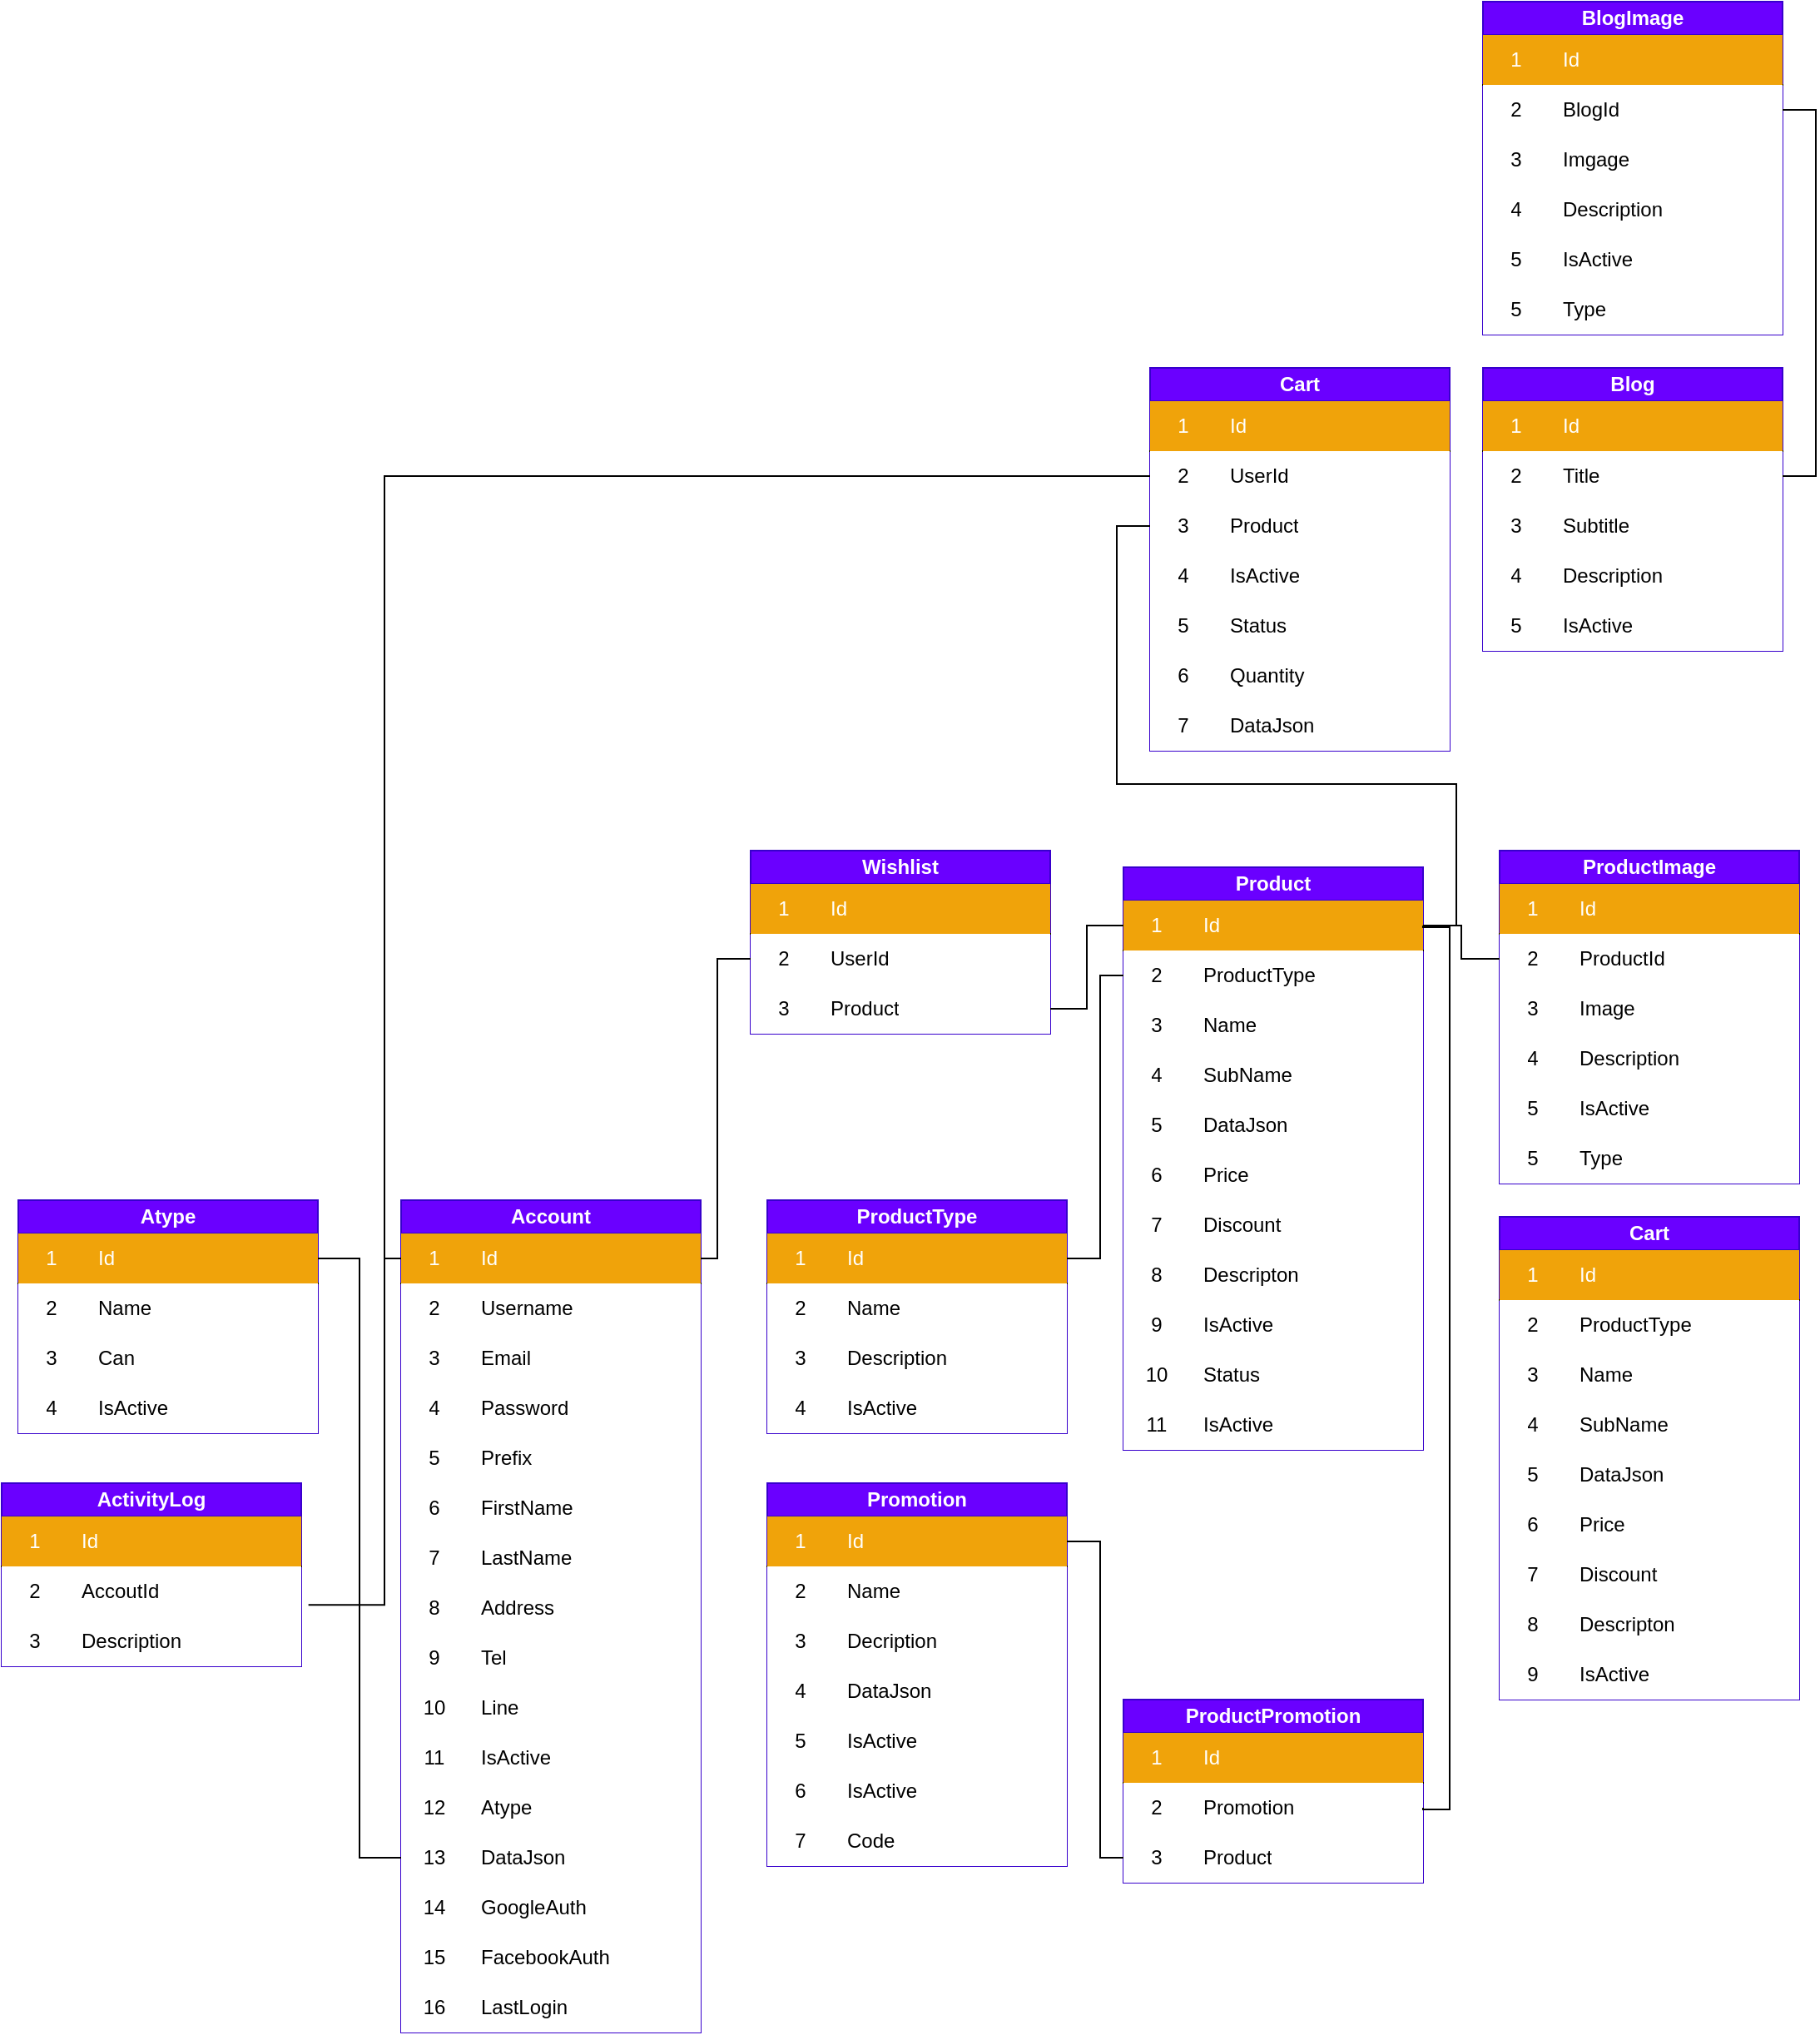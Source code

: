 <mxfile>
    <diagram id="03zIBaScSF8WbJGgNDCO" name="Page-1">
        <mxGraphModel dx="1626" dy="1573" grid="1" gridSize="10" guides="1" tooltips="1" connect="1" arrows="1" fold="1" page="1" pageScale="1" pageWidth="1169" pageHeight="827" math="0" shadow="0">
            <root>
                <mxCell id="0"/>
                <mxCell id="1" parent="0"/>
                <mxCell id="2" value="Account" style="shape=table;html=1;whiteSpace=wrap;startSize=20;container=1;collapsible=0;childLayout=tableLayout;fixedRows=1;rowLines=0;fontStyle=1;align=center;fillColor=#6a00ff;strokeColor=#3700CC;fontColor=#ffffff;" vertex="1" parent="1">
                    <mxGeometry x="300" y="220" width="180" height="500" as="geometry"/>
                </mxCell>
                <mxCell id="3" value="" style="shape=partialRectangle;html=1;whiteSpace=wrap;collapsible=0;dropTarget=0;pointerEvents=0;fillColor=none;top=0;left=0;bottom=1;right=0;points=[[0,0.5],[1,0.5]];portConstraint=eastwest;" vertex="1" parent="2">
                    <mxGeometry y="20" width="180" height="30" as="geometry"/>
                </mxCell>
                <mxCell id="4" value="1" style="shape=partialRectangle;html=1;whiteSpace=wrap;connectable=0;top=0;left=0;bottom=0;right=0;overflow=hidden;fillColor=#f0a30a;strokeColor=#BD7000;fontColor=#ffffff;" vertex="1" parent="3">
                    <mxGeometry width="40" height="30" as="geometry"/>
                </mxCell>
                <mxCell id="5" value="Id" style="shape=partialRectangle;html=1;whiteSpace=wrap;connectable=0;top=0;left=0;bottom=0;right=0;align=left;spacingLeft=6;overflow=hidden;fillColor=#f0a30a;strokeColor=#BD7000;fontColor=#ffffff;" vertex="1" parent="3">
                    <mxGeometry x="40" width="140" height="30" as="geometry"/>
                </mxCell>
                <mxCell id="6" value="" style="shape=partialRectangle;html=1;whiteSpace=wrap;collapsible=0;dropTarget=0;pointerEvents=0;fillColor=none;top=0;left=0;bottom=0;right=0;points=[[0,0.5],[1,0.5]];portConstraint=eastwest;" vertex="1" parent="2">
                    <mxGeometry y="50" width="180" height="30" as="geometry"/>
                </mxCell>
                <mxCell id="7" value="2" style="shape=partialRectangle;html=1;whiteSpace=wrap;connectable=0;top=0;left=0;bottom=0;right=0;overflow=hidden;" vertex="1" parent="6">
                    <mxGeometry width="40" height="30" as="geometry"/>
                </mxCell>
                <mxCell id="8" value="Username" style="shape=partialRectangle;html=1;whiteSpace=wrap;connectable=0;top=0;left=0;bottom=0;right=0;align=left;spacingLeft=6;overflow=hidden;" vertex="1" parent="6">
                    <mxGeometry x="40" width="140" height="30" as="geometry"/>
                </mxCell>
                <mxCell id="9" value="" style="shape=partialRectangle;html=1;whiteSpace=wrap;collapsible=0;dropTarget=0;pointerEvents=0;fillColor=none;top=0;left=0;bottom=0;right=0;points=[[0,0.5],[1,0.5]];portConstraint=eastwest;" vertex="1" parent="2">
                    <mxGeometry y="80" width="180" height="30" as="geometry"/>
                </mxCell>
                <mxCell id="10" value="3" style="shape=partialRectangle;html=1;whiteSpace=wrap;connectable=0;top=0;left=0;bottom=0;right=0;overflow=hidden;" vertex="1" parent="9">
                    <mxGeometry width="40" height="30" as="geometry"/>
                </mxCell>
                <mxCell id="11" value="Email" style="shape=partialRectangle;html=1;whiteSpace=wrap;connectable=0;top=0;left=0;bottom=0;right=0;align=left;spacingLeft=6;overflow=hidden;" vertex="1" parent="9">
                    <mxGeometry x="40" width="140" height="30" as="geometry"/>
                </mxCell>
                <mxCell id="12" value="" style="shape=partialRectangle;html=1;whiteSpace=wrap;collapsible=0;dropTarget=0;pointerEvents=0;fillColor=none;top=0;left=0;bottom=0;right=0;points=[[0,0.5],[1,0.5]];portConstraint=eastwest;" vertex="1" parent="2">
                    <mxGeometry y="110" width="180" height="30" as="geometry"/>
                </mxCell>
                <mxCell id="13" value="4" style="shape=partialRectangle;html=1;whiteSpace=wrap;connectable=0;top=0;left=0;bottom=0;right=0;overflow=hidden;" vertex="1" parent="12">
                    <mxGeometry width="40" height="30" as="geometry"/>
                </mxCell>
                <mxCell id="14" value="Password" style="shape=partialRectangle;html=1;whiteSpace=wrap;connectable=0;top=0;left=0;bottom=0;right=0;align=left;spacingLeft=6;overflow=hidden;" vertex="1" parent="12">
                    <mxGeometry x="40" width="140" height="30" as="geometry"/>
                </mxCell>
                <mxCell id="15" value="" style="shape=partialRectangle;html=1;whiteSpace=wrap;collapsible=0;dropTarget=0;pointerEvents=0;fillColor=none;top=0;left=0;bottom=0;right=0;points=[[0,0.5],[1,0.5]];portConstraint=eastwest;" vertex="1" parent="2">
                    <mxGeometry y="140" width="180" height="30" as="geometry"/>
                </mxCell>
                <mxCell id="16" value="5" style="shape=partialRectangle;html=1;whiteSpace=wrap;connectable=0;top=0;left=0;bottom=0;right=0;overflow=hidden;" vertex="1" parent="15">
                    <mxGeometry width="40" height="30" as="geometry"/>
                </mxCell>
                <mxCell id="17" value="Prefix" style="shape=partialRectangle;html=1;whiteSpace=wrap;connectable=0;top=0;left=0;bottom=0;right=0;align=left;spacingLeft=6;overflow=hidden;" vertex="1" parent="15">
                    <mxGeometry x="40" width="140" height="30" as="geometry"/>
                </mxCell>
                <mxCell id="20" value="" style="shape=partialRectangle;html=1;whiteSpace=wrap;collapsible=0;dropTarget=0;pointerEvents=0;fillColor=none;top=0;left=0;bottom=0;right=0;points=[[0,0.5],[1,0.5]];portConstraint=eastwest;" vertex="1" parent="2">
                    <mxGeometry y="170" width="180" height="30" as="geometry"/>
                </mxCell>
                <mxCell id="21" value="6" style="shape=partialRectangle;html=1;whiteSpace=wrap;connectable=0;top=0;left=0;bottom=0;right=0;overflow=hidden;" vertex="1" parent="20">
                    <mxGeometry width="40" height="30" as="geometry"/>
                </mxCell>
                <mxCell id="22" value="FirstName" style="shape=partialRectangle;html=1;whiteSpace=wrap;connectable=0;top=0;left=0;bottom=0;right=0;align=left;spacingLeft=6;overflow=hidden;" vertex="1" parent="20">
                    <mxGeometry x="40" width="140" height="30" as="geometry"/>
                </mxCell>
                <mxCell id="28" value="" style="shape=partialRectangle;html=1;whiteSpace=wrap;collapsible=0;dropTarget=0;pointerEvents=0;fillColor=none;top=0;left=0;bottom=0;right=0;points=[[0,0.5],[1,0.5]];portConstraint=eastwest;" vertex="1" parent="2">
                    <mxGeometry y="200" width="180" height="30" as="geometry"/>
                </mxCell>
                <mxCell id="29" value="7" style="shape=partialRectangle;html=1;whiteSpace=wrap;connectable=0;top=0;left=0;bottom=0;right=0;overflow=hidden;" vertex="1" parent="28">
                    <mxGeometry width="40" height="30" as="geometry"/>
                </mxCell>
                <mxCell id="30" value="LastName" style="shape=partialRectangle;html=1;whiteSpace=wrap;connectable=0;top=0;left=0;bottom=0;right=0;align=left;spacingLeft=6;overflow=hidden;" vertex="1" parent="28">
                    <mxGeometry x="40" width="140" height="30" as="geometry"/>
                </mxCell>
                <mxCell id="31" value="" style="shape=partialRectangle;html=1;whiteSpace=wrap;collapsible=0;dropTarget=0;pointerEvents=0;fillColor=none;top=0;left=0;bottom=0;right=0;points=[[0,0.5],[1,0.5]];portConstraint=eastwest;" vertex="1" parent="2">
                    <mxGeometry y="230" width="180" height="30" as="geometry"/>
                </mxCell>
                <mxCell id="32" value="8" style="shape=partialRectangle;html=1;whiteSpace=wrap;connectable=0;top=0;left=0;bottom=0;right=0;overflow=hidden;" vertex="1" parent="31">
                    <mxGeometry width="40" height="30" as="geometry"/>
                </mxCell>
                <mxCell id="33" value="Address" style="shape=partialRectangle;html=1;whiteSpace=wrap;connectable=0;top=0;left=0;bottom=0;right=0;align=left;spacingLeft=6;overflow=hidden;" vertex="1" parent="31">
                    <mxGeometry x="40" width="140" height="30" as="geometry"/>
                </mxCell>
                <mxCell id="34" value="" style="shape=partialRectangle;html=1;whiteSpace=wrap;collapsible=0;dropTarget=0;pointerEvents=0;fillColor=none;top=0;left=0;bottom=0;right=0;points=[[0,0.5],[1,0.5]];portConstraint=eastwest;" vertex="1" parent="2">
                    <mxGeometry y="260" width="180" height="30" as="geometry"/>
                </mxCell>
                <mxCell id="35" value="9" style="shape=partialRectangle;html=1;whiteSpace=wrap;connectable=0;top=0;left=0;bottom=0;right=0;overflow=hidden;" vertex="1" parent="34">
                    <mxGeometry width="40" height="30" as="geometry"/>
                </mxCell>
                <mxCell id="36" value="Tel" style="shape=partialRectangle;html=1;whiteSpace=wrap;connectable=0;top=0;left=0;bottom=0;right=0;align=left;spacingLeft=6;overflow=hidden;" vertex="1" parent="34">
                    <mxGeometry x="40" width="140" height="30" as="geometry"/>
                </mxCell>
                <mxCell id="37" value="" style="shape=partialRectangle;html=1;whiteSpace=wrap;collapsible=0;dropTarget=0;pointerEvents=0;fillColor=none;top=0;left=0;bottom=0;right=0;points=[[0,0.5],[1,0.5]];portConstraint=eastwest;" vertex="1" parent="2">
                    <mxGeometry y="290" width="180" height="30" as="geometry"/>
                </mxCell>
                <mxCell id="38" value="10" style="shape=partialRectangle;html=1;whiteSpace=wrap;connectable=0;top=0;left=0;bottom=0;right=0;overflow=hidden;" vertex="1" parent="37">
                    <mxGeometry width="40" height="30" as="geometry"/>
                </mxCell>
                <mxCell id="39" value="Line" style="shape=partialRectangle;html=1;whiteSpace=wrap;connectable=0;top=0;left=0;bottom=0;right=0;align=left;spacingLeft=6;overflow=hidden;" vertex="1" parent="37">
                    <mxGeometry x="40" width="140" height="30" as="geometry"/>
                </mxCell>
                <mxCell id="40" value="" style="shape=partialRectangle;html=1;whiteSpace=wrap;collapsible=0;dropTarget=0;pointerEvents=0;fillColor=none;top=0;left=0;bottom=0;right=0;points=[[0,0.5],[1,0.5]];portConstraint=eastwest;" vertex="1" parent="2">
                    <mxGeometry y="320" width="180" height="30" as="geometry"/>
                </mxCell>
                <mxCell id="41" value="11" style="shape=partialRectangle;html=1;whiteSpace=wrap;connectable=0;top=0;left=0;bottom=0;right=0;overflow=hidden;" vertex="1" parent="40">
                    <mxGeometry width="40" height="30" as="geometry"/>
                </mxCell>
                <mxCell id="42" value="IsActive" style="shape=partialRectangle;html=1;whiteSpace=wrap;connectable=0;top=0;left=0;bottom=0;right=0;align=left;spacingLeft=6;overflow=hidden;" vertex="1" parent="40">
                    <mxGeometry x="40" width="140" height="30" as="geometry"/>
                </mxCell>
                <mxCell id="43" value="" style="shape=partialRectangle;html=1;whiteSpace=wrap;collapsible=0;dropTarget=0;pointerEvents=0;fillColor=none;top=0;left=0;bottom=0;right=0;points=[[0,0.5],[1,0.5]];portConstraint=eastwest;" vertex="1" parent="2">
                    <mxGeometry y="350" width="180" height="30" as="geometry"/>
                </mxCell>
                <mxCell id="44" value="12" style="shape=partialRectangle;html=1;whiteSpace=wrap;connectable=0;top=0;left=0;bottom=0;right=0;overflow=hidden;" vertex="1" parent="43">
                    <mxGeometry width="40" height="30" as="geometry"/>
                </mxCell>
                <mxCell id="45" value="Atype" style="shape=partialRectangle;html=1;whiteSpace=wrap;connectable=0;top=0;left=0;bottom=0;right=0;align=left;spacingLeft=6;overflow=hidden;" vertex="1" parent="43">
                    <mxGeometry x="40" width="140" height="30" as="geometry"/>
                </mxCell>
                <mxCell id="46" value="" style="shape=partialRectangle;html=1;whiteSpace=wrap;collapsible=0;dropTarget=0;pointerEvents=0;fillColor=none;top=0;left=0;bottom=0;right=0;points=[[0,0.5],[1,0.5]];portConstraint=eastwest;" vertex="1" parent="2">
                    <mxGeometry y="380" width="180" height="30" as="geometry"/>
                </mxCell>
                <mxCell id="47" value="13" style="shape=partialRectangle;html=1;whiteSpace=wrap;connectable=0;top=0;left=0;bottom=0;right=0;overflow=hidden;" vertex="1" parent="46">
                    <mxGeometry width="40" height="30" as="geometry"/>
                </mxCell>
                <mxCell id="48" value="DataJson" style="shape=partialRectangle;html=1;whiteSpace=wrap;connectable=0;top=0;left=0;bottom=0;right=0;align=left;spacingLeft=6;overflow=hidden;" vertex="1" parent="46">
                    <mxGeometry x="40" width="140" height="30" as="geometry"/>
                </mxCell>
                <mxCell id="103" value="" style="shape=partialRectangle;html=1;whiteSpace=wrap;collapsible=0;dropTarget=0;pointerEvents=0;fillColor=none;top=0;left=0;bottom=0;right=0;points=[[0,0.5],[1,0.5]];portConstraint=eastwest;" vertex="1" parent="2">
                    <mxGeometry y="410" width="180" height="30" as="geometry"/>
                </mxCell>
                <mxCell id="104" value="14" style="shape=partialRectangle;html=1;whiteSpace=wrap;connectable=0;top=0;left=0;bottom=0;right=0;overflow=hidden;" vertex="1" parent="103">
                    <mxGeometry width="40" height="30" as="geometry"/>
                </mxCell>
                <mxCell id="105" value="GoogleAuth" style="shape=partialRectangle;html=1;whiteSpace=wrap;connectable=0;top=0;left=0;bottom=0;right=0;align=left;spacingLeft=6;overflow=hidden;" vertex="1" parent="103">
                    <mxGeometry x="40" width="140" height="30" as="geometry"/>
                </mxCell>
                <mxCell id="106" value="" style="shape=partialRectangle;html=1;whiteSpace=wrap;collapsible=0;dropTarget=0;pointerEvents=0;fillColor=none;top=0;left=0;bottom=0;right=0;points=[[0,0.5],[1,0.5]];portConstraint=eastwest;" vertex="1" parent="2">
                    <mxGeometry y="440" width="180" height="30" as="geometry"/>
                </mxCell>
                <mxCell id="107" value="15" style="shape=partialRectangle;html=1;whiteSpace=wrap;connectable=0;top=0;left=0;bottom=0;right=0;overflow=hidden;" vertex="1" parent="106">
                    <mxGeometry width="40" height="30" as="geometry"/>
                </mxCell>
                <mxCell id="108" value="FacebookAuth" style="shape=partialRectangle;html=1;whiteSpace=wrap;connectable=0;top=0;left=0;bottom=0;right=0;align=left;spacingLeft=6;overflow=hidden;" vertex="1" parent="106">
                    <mxGeometry x="40" width="140" height="30" as="geometry"/>
                </mxCell>
                <mxCell id="109" value="" style="shape=partialRectangle;html=1;whiteSpace=wrap;collapsible=0;dropTarget=0;pointerEvents=0;fillColor=none;top=0;left=0;bottom=0;right=0;points=[[0,0.5],[1,0.5]];portConstraint=eastwest;" vertex="1" parent="2">
                    <mxGeometry y="470" width="180" height="30" as="geometry"/>
                </mxCell>
                <mxCell id="110" value="16" style="shape=partialRectangle;html=1;whiteSpace=wrap;connectable=0;top=0;left=0;bottom=0;right=0;overflow=hidden;" vertex="1" parent="109">
                    <mxGeometry width="40" height="30" as="geometry"/>
                </mxCell>
                <mxCell id="111" value="LastLogin" style="shape=partialRectangle;html=1;whiteSpace=wrap;connectable=0;top=0;left=0;bottom=0;right=0;align=left;spacingLeft=6;overflow=hidden;" vertex="1" parent="109">
                    <mxGeometry x="40" width="140" height="30" as="geometry"/>
                </mxCell>
                <mxCell id="49" value="Atype" style="shape=table;html=1;whiteSpace=wrap;startSize=20;container=1;collapsible=0;childLayout=tableLayout;fixedRows=1;rowLines=0;fontStyle=1;align=center;fillColor=#6a00ff;strokeColor=#3700CC;fontColor=#ffffff;" vertex="1" parent="1">
                    <mxGeometry x="70" y="220" width="180" height="140" as="geometry"/>
                </mxCell>
                <mxCell id="50" value="" style="shape=partialRectangle;html=1;whiteSpace=wrap;collapsible=0;dropTarget=0;pointerEvents=0;fillColor=none;top=0;left=0;bottom=1;right=0;points=[[0,0.5],[1,0.5]];portConstraint=eastwest;" vertex="1" parent="49">
                    <mxGeometry y="20" width="180" height="30" as="geometry"/>
                </mxCell>
                <mxCell id="51" value="1" style="shape=partialRectangle;html=1;whiteSpace=wrap;connectable=0;top=0;left=0;bottom=0;right=0;overflow=hidden;fillColor=#f0a30a;strokeColor=#BD7000;fontColor=#ffffff;" vertex="1" parent="50">
                    <mxGeometry width="40" height="30" as="geometry"/>
                </mxCell>
                <mxCell id="52" value="Id" style="shape=partialRectangle;html=1;whiteSpace=wrap;connectable=0;top=0;left=0;bottom=0;right=0;align=left;spacingLeft=6;overflow=hidden;fillColor=#f0a30a;strokeColor=#BD7000;fontColor=#ffffff;" vertex="1" parent="50">
                    <mxGeometry x="40" width="140" height="30" as="geometry"/>
                </mxCell>
                <mxCell id="53" value="" style="shape=partialRectangle;html=1;whiteSpace=wrap;collapsible=0;dropTarget=0;pointerEvents=0;fillColor=none;top=0;left=0;bottom=0;right=0;points=[[0,0.5],[1,0.5]];portConstraint=eastwest;" vertex="1" parent="49">
                    <mxGeometry y="50" width="180" height="30" as="geometry"/>
                </mxCell>
                <mxCell id="54" value="2" style="shape=partialRectangle;html=1;whiteSpace=wrap;connectable=0;top=0;left=0;bottom=0;right=0;overflow=hidden;" vertex="1" parent="53">
                    <mxGeometry width="40" height="30" as="geometry"/>
                </mxCell>
                <mxCell id="55" value="&lt;span&gt;Name&lt;/span&gt;" style="shape=partialRectangle;html=1;whiteSpace=wrap;connectable=0;top=0;left=0;bottom=0;right=0;align=left;spacingLeft=6;overflow=hidden;" vertex="1" parent="53">
                    <mxGeometry x="40" width="140" height="30" as="geometry"/>
                </mxCell>
                <mxCell id="56" value="" style="shape=partialRectangle;html=1;whiteSpace=wrap;collapsible=0;dropTarget=0;pointerEvents=0;fillColor=none;top=0;left=0;bottom=0;right=0;points=[[0,0.5],[1,0.5]];portConstraint=eastwest;" vertex="1" parent="49">
                    <mxGeometry y="80" width="180" height="30" as="geometry"/>
                </mxCell>
                <mxCell id="57" value="3" style="shape=partialRectangle;html=1;whiteSpace=wrap;connectable=0;top=0;left=0;bottom=0;right=0;overflow=hidden;" vertex="1" parent="56">
                    <mxGeometry width="40" height="30" as="geometry"/>
                </mxCell>
                <mxCell id="58" value="Can" style="shape=partialRectangle;html=1;whiteSpace=wrap;connectable=0;top=0;left=0;bottom=0;right=0;align=left;spacingLeft=6;overflow=hidden;" vertex="1" parent="56">
                    <mxGeometry x="40" width="140" height="30" as="geometry"/>
                </mxCell>
                <mxCell id="59" value="" style="shape=partialRectangle;html=1;whiteSpace=wrap;collapsible=0;dropTarget=0;pointerEvents=0;fillColor=none;top=0;left=0;bottom=0;right=0;points=[[0,0.5],[1,0.5]];portConstraint=eastwest;" vertex="1" parent="49">
                    <mxGeometry y="110" width="180" height="30" as="geometry"/>
                </mxCell>
                <mxCell id="60" value="4" style="shape=partialRectangle;html=1;whiteSpace=wrap;connectable=0;top=0;left=0;bottom=0;right=0;overflow=hidden;" vertex="1" parent="59">
                    <mxGeometry width="40" height="30" as="geometry"/>
                </mxCell>
                <mxCell id="61" value="IsActive" style="shape=partialRectangle;html=1;whiteSpace=wrap;connectable=0;top=0;left=0;bottom=0;right=0;align=left;spacingLeft=6;overflow=hidden;" vertex="1" parent="59">
                    <mxGeometry x="40" width="140" height="30" as="geometry"/>
                </mxCell>
                <mxCell id="89" style="edgeStyle=orthogonalEdgeStyle;rounded=0;orthogonalLoop=1;jettySize=auto;html=1;endArrow=none;endFill=0;" edge="1" parent="1" source="46" target="50">
                    <mxGeometry relative="1" as="geometry"/>
                </mxCell>
                <mxCell id="90" value="Promotion" style="shape=table;html=1;whiteSpace=wrap;startSize=20;container=1;collapsible=0;childLayout=tableLayout;fixedRows=1;rowLines=0;fontStyle=1;align=center;fillColor=#6a00ff;strokeColor=#3700CC;fontColor=#ffffff;" vertex="1" parent="1">
                    <mxGeometry x="520" y="390" width="180" height="230" as="geometry"/>
                </mxCell>
                <mxCell id="91" value="" style="shape=partialRectangle;html=1;whiteSpace=wrap;collapsible=0;dropTarget=0;pointerEvents=0;fillColor=none;top=0;left=0;bottom=1;right=0;points=[[0,0.5],[1,0.5]];portConstraint=eastwest;" vertex="1" parent="90">
                    <mxGeometry y="20" width="180" height="30" as="geometry"/>
                </mxCell>
                <mxCell id="92" value="1" style="shape=partialRectangle;html=1;whiteSpace=wrap;connectable=0;top=0;left=0;bottom=0;right=0;overflow=hidden;fillColor=#f0a30a;strokeColor=#BD7000;fontColor=#ffffff;" vertex="1" parent="91">
                    <mxGeometry width="40" height="30" as="geometry"/>
                </mxCell>
                <mxCell id="93" value="Id" style="shape=partialRectangle;html=1;whiteSpace=wrap;connectable=0;top=0;left=0;bottom=0;right=0;align=left;spacingLeft=6;overflow=hidden;fillColor=#f0a30a;strokeColor=#BD7000;fontColor=#ffffff;" vertex="1" parent="91">
                    <mxGeometry x="40" width="140" height="30" as="geometry"/>
                </mxCell>
                <mxCell id="94" value="" style="shape=partialRectangle;html=1;whiteSpace=wrap;collapsible=0;dropTarget=0;pointerEvents=0;fillColor=none;top=0;left=0;bottom=0;right=0;points=[[0,0.5],[1,0.5]];portConstraint=eastwest;" vertex="1" parent="90">
                    <mxGeometry y="50" width="180" height="30" as="geometry"/>
                </mxCell>
                <mxCell id="95" value="2" style="shape=partialRectangle;html=1;whiteSpace=wrap;connectable=0;top=0;left=0;bottom=0;right=0;overflow=hidden;" vertex="1" parent="94">
                    <mxGeometry width="40" height="30" as="geometry"/>
                </mxCell>
                <mxCell id="96" value="&lt;span&gt;Name&lt;/span&gt;" style="shape=partialRectangle;html=1;whiteSpace=wrap;connectable=0;top=0;left=0;bottom=0;right=0;align=left;spacingLeft=6;overflow=hidden;" vertex="1" parent="94">
                    <mxGeometry x="40" width="140" height="30" as="geometry"/>
                </mxCell>
                <mxCell id="97" value="" style="shape=partialRectangle;html=1;whiteSpace=wrap;collapsible=0;dropTarget=0;pointerEvents=0;fillColor=none;top=0;left=0;bottom=0;right=0;points=[[0,0.5],[1,0.5]];portConstraint=eastwest;" vertex="1" parent="90">
                    <mxGeometry y="80" width="180" height="30" as="geometry"/>
                </mxCell>
                <mxCell id="98" value="3" style="shape=partialRectangle;html=1;whiteSpace=wrap;connectable=0;top=0;left=0;bottom=0;right=0;overflow=hidden;" vertex="1" parent="97">
                    <mxGeometry width="40" height="30" as="geometry"/>
                </mxCell>
                <mxCell id="99" value="Decription" style="shape=partialRectangle;html=1;whiteSpace=wrap;connectable=0;top=0;left=0;bottom=0;right=0;align=left;spacingLeft=6;overflow=hidden;" vertex="1" parent="97">
                    <mxGeometry x="40" width="140" height="30" as="geometry"/>
                </mxCell>
                <mxCell id="100" value="" style="shape=partialRectangle;html=1;whiteSpace=wrap;collapsible=0;dropTarget=0;pointerEvents=0;fillColor=none;top=0;left=0;bottom=0;right=0;points=[[0,0.5],[1,0.5]];portConstraint=eastwest;" vertex="1" parent="90">
                    <mxGeometry y="110" width="180" height="30" as="geometry"/>
                </mxCell>
                <mxCell id="101" value="4" style="shape=partialRectangle;html=1;whiteSpace=wrap;connectable=0;top=0;left=0;bottom=0;right=0;overflow=hidden;" vertex="1" parent="100">
                    <mxGeometry width="40" height="30" as="geometry"/>
                </mxCell>
                <mxCell id="102" value="DataJson" style="shape=partialRectangle;html=1;whiteSpace=wrap;connectable=0;top=0;left=0;bottom=0;right=0;align=left;spacingLeft=6;overflow=hidden;" vertex="1" parent="100">
                    <mxGeometry x="40" width="140" height="30" as="geometry"/>
                </mxCell>
                <mxCell id="196" value="" style="shape=partialRectangle;html=1;whiteSpace=wrap;collapsible=0;dropTarget=0;pointerEvents=0;fillColor=none;top=0;left=0;bottom=0;right=0;points=[[0,0.5],[1,0.5]];portConstraint=eastwest;" vertex="1" parent="90">
                    <mxGeometry y="140" width="180" height="30" as="geometry"/>
                </mxCell>
                <mxCell id="197" value="5" style="shape=partialRectangle;html=1;whiteSpace=wrap;connectable=0;top=0;left=0;bottom=0;right=0;overflow=hidden;" vertex="1" parent="196">
                    <mxGeometry width="40" height="30" as="geometry"/>
                </mxCell>
                <mxCell id="198" value="IsActive" style="shape=partialRectangle;html=1;whiteSpace=wrap;connectable=0;top=0;left=0;bottom=0;right=0;align=left;spacingLeft=6;overflow=hidden;" vertex="1" parent="196">
                    <mxGeometry x="40" width="140" height="30" as="geometry"/>
                </mxCell>
                <mxCell id="199" value="" style="shape=partialRectangle;html=1;whiteSpace=wrap;collapsible=0;dropTarget=0;pointerEvents=0;fillColor=none;top=0;left=0;bottom=0;right=0;points=[[0,0.5],[1,0.5]];portConstraint=eastwest;" vertex="1" parent="90">
                    <mxGeometry y="170" width="180" height="30" as="geometry"/>
                </mxCell>
                <mxCell id="200" value="6" style="shape=partialRectangle;html=1;whiteSpace=wrap;connectable=0;top=0;left=0;bottom=0;right=0;overflow=hidden;" vertex="1" parent="199">
                    <mxGeometry width="40" height="30" as="geometry"/>
                </mxCell>
                <mxCell id="201" value="IsActive" style="shape=partialRectangle;html=1;whiteSpace=wrap;connectable=0;top=0;left=0;bottom=0;right=0;align=left;spacingLeft=6;overflow=hidden;" vertex="1" parent="199">
                    <mxGeometry x="40" width="140" height="30" as="geometry"/>
                </mxCell>
                <mxCell id="221" value="" style="shape=partialRectangle;html=1;whiteSpace=wrap;collapsible=0;dropTarget=0;pointerEvents=0;fillColor=none;top=0;left=0;bottom=0;right=0;points=[[0,0.5],[1,0.5]];portConstraint=eastwest;" vertex="1" parent="90">
                    <mxGeometry y="200" width="180" height="30" as="geometry"/>
                </mxCell>
                <mxCell id="222" value="7" style="shape=partialRectangle;html=1;whiteSpace=wrap;connectable=0;top=0;left=0;bottom=0;right=0;overflow=hidden;" vertex="1" parent="221">
                    <mxGeometry width="40" height="30" as="geometry"/>
                </mxCell>
                <mxCell id="223" value="Code" style="shape=partialRectangle;html=1;whiteSpace=wrap;connectable=0;top=0;left=0;bottom=0;right=0;align=left;spacingLeft=6;overflow=hidden;" vertex="1" parent="221">
                    <mxGeometry x="40" width="140" height="30" as="geometry"/>
                </mxCell>
                <mxCell id="115" value="ActivityLog" style="shape=table;html=1;whiteSpace=wrap;startSize=20;container=1;collapsible=0;childLayout=tableLayout;fixedRows=1;rowLines=0;fontStyle=1;align=center;fillColor=#6a00ff;strokeColor=#3700CC;fontColor=#ffffff;" vertex="1" parent="1">
                    <mxGeometry x="60" y="390" width="180" height="110" as="geometry"/>
                </mxCell>
                <mxCell id="116" value="" style="shape=partialRectangle;html=1;whiteSpace=wrap;collapsible=0;dropTarget=0;pointerEvents=0;fillColor=none;top=0;left=0;bottom=1;right=0;points=[[0,0.5],[1,0.5]];portConstraint=eastwest;" vertex="1" parent="115">
                    <mxGeometry y="20" width="180" height="30" as="geometry"/>
                </mxCell>
                <mxCell id="117" value="1" style="shape=partialRectangle;html=1;whiteSpace=wrap;connectable=0;top=0;left=0;bottom=0;right=0;overflow=hidden;fillColor=#f0a30a;strokeColor=#BD7000;fontColor=#ffffff;" vertex="1" parent="116">
                    <mxGeometry width="40" height="30" as="geometry"/>
                </mxCell>
                <mxCell id="118" value="Id" style="shape=partialRectangle;html=1;whiteSpace=wrap;connectable=0;top=0;left=0;bottom=0;right=0;align=left;spacingLeft=6;overflow=hidden;fillColor=#f0a30a;strokeColor=#BD7000;fontColor=#ffffff;" vertex="1" parent="116">
                    <mxGeometry x="40" width="140" height="30" as="geometry"/>
                </mxCell>
                <mxCell id="119" value="" style="shape=partialRectangle;html=1;whiteSpace=wrap;collapsible=0;dropTarget=0;pointerEvents=0;fillColor=none;top=0;left=0;bottom=0;right=0;points=[[0,0.5],[1,0.5]];portConstraint=eastwest;" vertex="1" parent="115">
                    <mxGeometry y="50" width="180" height="30" as="geometry"/>
                </mxCell>
                <mxCell id="120" value="2" style="shape=partialRectangle;html=1;whiteSpace=wrap;connectable=0;top=0;left=0;bottom=0;right=0;overflow=hidden;" vertex="1" parent="119">
                    <mxGeometry width="40" height="30" as="geometry"/>
                </mxCell>
                <mxCell id="121" value="&lt;span&gt;AccoutId&lt;/span&gt;" style="shape=partialRectangle;html=1;whiteSpace=wrap;connectable=0;top=0;left=0;bottom=0;right=0;align=left;spacingLeft=6;overflow=hidden;" vertex="1" parent="119">
                    <mxGeometry x="40" width="140" height="30" as="geometry"/>
                </mxCell>
                <mxCell id="122" value="" style="shape=partialRectangle;html=1;whiteSpace=wrap;collapsible=0;dropTarget=0;pointerEvents=0;fillColor=none;top=0;left=0;bottom=0;right=0;points=[[0,0.5],[1,0.5]];portConstraint=eastwest;" vertex="1" parent="115">
                    <mxGeometry y="80" width="180" height="30" as="geometry"/>
                </mxCell>
                <mxCell id="123" value="3" style="shape=partialRectangle;html=1;whiteSpace=wrap;connectable=0;top=0;left=0;bottom=0;right=0;overflow=hidden;" vertex="1" parent="122">
                    <mxGeometry width="40" height="30" as="geometry"/>
                </mxCell>
                <mxCell id="124" value="Description" style="shape=partialRectangle;html=1;whiteSpace=wrap;connectable=0;top=0;left=0;bottom=0;right=0;align=left;spacingLeft=6;overflow=hidden;" vertex="1" parent="122">
                    <mxGeometry x="40" width="140" height="30" as="geometry"/>
                </mxCell>
                <mxCell id="128" style="edgeStyle=orthogonalEdgeStyle;rounded=0;orthogonalLoop=1;jettySize=auto;html=1;entryX=1.024;entryY=0.769;entryDx=0;entryDy=0;entryPerimeter=0;endArrow=none;endFill=0;" edge="1" parent="1" source="3" target="119">
                    <mxGeometry relative="1" as="geometry">
                        <Array as="points">
                            <mxPoint x="290" y="255"/>
                            <mxPoint x="290" y="463"/>
                        </Array>
                    </mxGeometry>
                </mxCell>
                <mxCell id="129" value="Product" style="shape=table;html=1;whiteSpace=wrap;startSize=20;container=1;collapsible=0;childLayout=tableLayout;fixedRows=1;rowLines=0;fontStyle=1;align=center;fillColor=#6a00ff;strokeColor=#3700CC;fontColor=#ffffff;" vertex="1" parent="1">
                    <mxGeometry x="734" y="20" width="180" height="350" as="geometry"/>
                </mxCell>
                <mxCell id="130" value="" style="shape=partialRectangle;html=1;whiteSpace=wrap;collapsible=0;dropTarget=0;pointerEvents=0;fillColor=none;top=0;left=0;bottom=1;right=0;points=[[0,0.5],[1,0.5]];portConstraint=eastwest;" vertex="1" parent="129">
                    <mxGeometry y="20" width="180" height="30" as="geometry"/>
                </mxCell>
                <mxCell id="131" value="1" style="shape=partialRectangle;html=1;whiteSpace=wrap;connectable=0;top=0;left=0;bottom=0;right=0;overflow=hidden;fillColor=#f0a30a;strokeColor=#BD7000;fontColor=#ffffff;" vertex="1" parent="130">
                    <mxGeometry width="40" height="30" as="geometry"/>
                </mxCell>
                <mxCell id="132" value="Id" style="shape=partialRectangle;html=1;whiteSpace=wrap;connectable=0;top=0;left=0;bottom=0;right=0;align=left;spacingLeft=6;overflow=hidden;fillColor=#f0a30a;strokeColor=#BD7000;fontColor=#ffffff;" vertex="1" parent="130">
                    <mxGeometry x="40" width="140" height="30" as="geometry"/>
                </mxCell>
                <mxCell id="133" value="" style="shape=partialRectangle;html=1;whiteSpace=wrap;collapsible=0;dropTarget=0;pointerEvents=0;fillColor=none;top=0;left=0;bottom=0;right=0;points=[[0,0.5],[1,0.5]];portConstraint=eastwest;" vertex="1" parent="129">
                    <mxGeometry y="50" width="180" height="30" as="geometry"/>
                </mxCell>
                <mxCell id="134" value="2" style="shape=partialRectangle;html=1;whiteSpace=wrap;connectable=0;top=0;left=0;bottom=0;right=0;overflow=hidden;" vertex="1" parent="133">
                    <mxGeometry width="40" height="30" as="geometry"/>
                </mxCell>
                <mxCell id="135" value="&lt;span&gt;ProductType&lt;/span&gt;" style="shape=partialRectangle;html=1;whiteSpace=wrap;connectable=0;top=0;left=0;bottom=0;right=0;align=left;spacingLeft=6;overflow=hidden;" vertex="1" parent="133">
                    <mxGeometry x="40" width="140" height="30" as="geometry"/>
                </mxCell>
                <mxCell id="136" value="" style="shape=partialRectangle;html=1;whiteSpace=wrap;collapsible=0;dropTarget=0;pointerEvents=0;fillColor=none;top=0;left=0;bottom=0;right=0;points=[[0,0.5],[1,0.5]];portConstraint=eastwest;" vertex="1" parent="129">
                    <mxGeometry y="80" width="180" height="30" as="geometry"/>
                </mxCell>
                <mxCell id="137" value="3" style="shape=partialRectangle;html=1;whiteSpace=wrap;connectable=0;top=0;left=0;bottom=0;right=0;overflow=hidden;" vertex="1" parent="136">
                    <mxGeometry width="40" height="30" as="geometry"/>
                </mxCell>
                <mxCell id="138" value="Name" style="shape=partialRectangle;html=1;whiteSpace=wrap;connectable=0;top=0;left=0;bottom=0;right=0;align=left;spacingLeft=6;overflow=hidden;" vertex="1" parent="136">
                    <mxGeometry x="40" width="140" height="30" as="geometry"/>
                </mxCell>
                <mxCell id="139" value="" style="shape=partialRectangle;html=1;whiteSpace=wrap;collapsible=0;dropTarget=0;pointerEvents=0;fillColor=none;top=0;left=0;bottom=0;right=0;points=[[0,0.5],[1,0.5]];portConstraint=eastwest;" vertex="1" parent="129">
                    <mxGeometry y="110" width="180" height="30" as="geometry"/>
                </mxCell>
                <mxCell id="140" value="4" style="shape=partialRectangle;html=1;whiteSpace=wrap;connectable=0;top=0;left=0;bottom=0;right=0;overflow=hidden;" vertex="1" parent="139">
                    <mxGeometry width="40" height="30" as="geometry"/>
                </mxCell>
                <mxCell id="141" value="SubName" style="shape=partialRectangle;html=1;whiteSpace=wrap;connectable=0;top=0;left=0;bottom=0;right=0;align=left;spacingLeft=6;overflow=hidden;" vertex="1" parent="139">
                    <mxGeometry x="40" width="140" height="30" as="geometry"/>
                </mxCell>
                <mxCell id="177" value="" style="shape=partialRectangle;html=1;whiteSpace=wrap;collapsible=0;dropTarget=0;pointerEvents=0;fillColor=none;top=0;left=0;bottom=0;right=0;points=[[0,0.5],[1,0.5]];portConstraint=eastwest;" vertex="1" parent="129">
                    <mxGeometry y="140" width="180" height="30" as="geometry"/>
                </mxCell>
                <mxCell id="178" value="5" style="shape=partialRectangle;html=1;whiteSpace=wrap;connectable=0;top=0;left=0;bottom=0;right=0;overflow=hidden;" vertex="1" parent="177">
                    <mxGeometry width="40" height="30" as="geometry"/>
                </mxCell>
                <mxCell id="179" value="DataJson" style="shape=partialRectangle;html=1;whiteSpace=wrap;connectable=0;top=0;left=0;bottom=0;right=0;align=left;spacingLeft=6;overflow=hidden;" vertex="1" parent="177">
                    <mxGeometry x="40" width="140" height="30" as="geometry"/>
                </mxCell>
                <mxCell id="182" value="" style="shape=partialRectangle;html=1;whiteSpace=wrap;collapsible=0;dropTarget=0;pointerEvents=0;fillColor=none;top=0;left=0;bottom=0;right=0;points=[[0,0.5],[1,0.5]];portConstraint=eastwest;" vertex="1" parent="129">
                    <mxGeometry y="170" width="180" height="30" as="geometry"/>
                </mxCell>
                <mxCell id="183" value="6" style="shape=partialRectangle;html=1;whiteSpace=wrap;connectable=0;top=0;left=0;bottom=0;right=0;overflow=hidden;" vertex="1" parent="182">
                    <mxGeometry width="40" height="30" as="geometry"/>
                </mxCell>
                <mxCell id="184" value="Price" style="shape=partialRectangle;html=1;whiteSpace=wrap;connectable=0;top=0;left=0;bottom=0;right=0;align=left;spacingLeft=6;overflow=hidden;" vertex="1" parent="182">
                    <mxGeometry x="40" width="140" height="30" as="geometry"/>
                </mxCell>
                <mxCell id="187" value="" style="shape=partialRectangle;html=1;whiteSpace=wrap;collapsible=0;dropTarget=0;pointerEvents=0;fillColor=none;top=0;left=0;bottom=0;right=0;points=[[0,0.5],[1,0.5]];portConstraint=eastwest;" vertex="1" parent="129">
                    <mxGeometry y="200" width="180" height="30" as="geometry"/>
                </mxCell>
                <mxCell id="188" value="7" style="shape=partialRectangle;html=1;whiteSpace=wrap;connectable=0;top=0;left=0;bottom=0;right=0;overflow=hidden;" vertex="1" parent="187">
                    <mxGeometry width="40" height="30" as="geometry"/>
                </mxCell>
                <mxCell id="189" value="Discount" style="shape=partialRectangle;html=1;whiteSpace=wrap;connectable=0;top=0;left=0;bottom=0;right=0;align=left;spacingLeft=6;overflow=hidden;" vertex="1" parent="187">
                    <mxGeometry x="40" width="140" height="30" as="geometry"/>
                </mxCell>
                <mxCell id="190" value="" style="shape=partialRectangle;html=1;whiteSpace=wrap;collapsible=0;dropTarget=0;pointerEvents=0;fillColor=none;top=0;left=0;bottom=0;right=0;points=[[0,0.5],[1,0.5]];portConstraint=eastwest;" vertex="1" parent="129">
                    <mxGeometry y="230" width="180" height="30" as="geometry"/>
                </mxCell>
                <mxCell id="191" value="8" style="shape=partialRectangle;html=1;whiteSpace=wrap;connectable=0;top=0;left=0;bottom=0;right=0;overflow=hidden;" vertex="1" parent="190">
                    <mxGeometry width="40" height="30" as="geometry"/>
                </mxCell>
                <mxCell id="192" value="Descripton" style="shape=partialRectangle;html=1;whiteSpace=wrap;connectable=0;top=0;left=0;bottom=0;right=0;align=left;spacingLeft=6;overflow=hidden;" vertex="1" parent="190">
                    <mxGeometry x="40" width="140" height="30" as="geometry"/>
                </mxCell>
                <mxCell id="193" value="" style="shape=partialRectangle;html=1;whiteSpace=wrap;collapsible=0;dropTarget=0;pointerEvents=0;fillColor=none;top=0;left=0;bottom=0;right=0;points=[[0,0.5],[1,0.5]];portConstraint=eastwest;" vertex="1" parent="129">
                    <mxGeometry y="260" width="180" height="30" as="geometry"/>
                </mxCell>
                <mxCell id="194" value="9" style="shape=partialRectangle;html=1;whiteSpace=wrap;connectable=0;top=0;left=0;bottom=0;right=0;overflow=hidden;" vertex="1" parent="193">
                    <mxGeometry width="40" height="30" as="geometry"/>
                </mxCell>
                <mxCell id="195" value="IsActive" style="shape=partialRectangle;html=1;whiteSpace=wrap;connectable=0;top=0;left=0;bottom=0;right=0;align=left;spacingLeft=6;overflow=hidden;" vertex="1" parent="193">
                    <mxGeometry x="40" width="140" height="30" as="geometry"/>
                </mxCell>
                <mxCell id="304" value="" style="shape=partialRectangle;html=1;whiteSpace=wrap;collapsible=0;dropTarget=0;pointerEvents=0;fillColor=none;top=0;left=0;bottom=0;right=0;points=[[0,0.5],[1,0.5]];portConstraint=eastwest;" vertex="1" parent="129">
                    <mxGeometry y="290" width="180" height="30" as="geometry"/>
                </mxCell>
                <mxCell id="305" value="10" style="shape=partialRectangle;html=1;whiteSpace=wrap;connectable=0;top=0;left=0;bottom=0;right=0;overflow=hidden;" vertex="1" parent="304">
                    <mxGeometry width="40" height="30" as="geometry"/>
                </mxCell>
                <mxCell id="306" value="Status" style="shape=partialRectangle;html=1;whiteSpace=wrap;connectable=0;top=0;left=0;bottom=0;right=0;align=left;spacingLeft=6;overflow=hidden;" vertex="1" parent="304">
                    <mxGeometry x="40" width="140" height="30" as="geometry"/>
                </mxCell>
                <mxCell id="322" value="" style="shape=partialRectangle;html=1;whiteSpace=wrap;collapsible=0;dropTarget=0;pointerEvents=0;fillColor=none;top=0;left=0;bottom=0;right=0;points=[[0,0.5],[1,0.5]];portConstraint=eastwest;" vertex="1" parent="129">
                    <mxGeometry y="320" width="180" height="30" as="geometry"/>
                </mxCell>
                <mxCell id="323" value="11" style="shape=partialRectangle;html=1;whiteSpace=wrap;connectable=0;top=0;left=0;bottom=0;right=0;overflow=hidden;" vertex="1" parent="322">
                    <mxGeometry width="40" height="30" as="geometry"/>
                </mxCell>
                <mxCell id="324" value="IsActive" style="shape=partialRectangle;html=1;whiteSpace=wrap;connectable=0;top=0;left=0;bottom=0;right=0;align=left;spacingLeft=6;overflow=hidden;" vertex="1" parent="322">
                    <mxGeometry x="40" width="140" height="30" as="geometry"/>
                </mxCell>
                <mxCell id="142" value="ProductImage" style="shape=table;html=1;whiteSpace=wrap;startSize=20;container=1;collapsible=0;childLayout=tableLayout;fixedRows=1;rowLines=0;fontStyle=1;align=center;fillColor=#6a00ff;strokeColor=#3700CC;fontColor=#ffffff;" vertex="1" parent="1">
                    <mxGeometry x="960" y="10" width="180" height="200" as="geometry"/>
                </mxCell>
                <mxCell id="143" value="" style="shape=partialRectangle;html=1;whiteSpace=wrap;collapsible=0;dropTarget=0;pointerEvents=0;fillColor=none;top=0;left=0;bottom=1;right=0;points=[[0,0.5],[1,0.5]];portConstraint=eastwest;" vertex="1" parent="142">
                    <mxGeometry y="20" width="180" height="30" as="geometry"/>
                </mxCell>
                <mxCell id="144" value="1" style="shape=partialRectangle;html=1;whiteSpace=wrap;connectable=0;top=0;left=0;bottom=0;right=0;overflow=hidden;fillColor=#f0a30a;strokeColor=#BD7000;fontColor=#ffffff;" vertex="1" parent="143">
                    <mxGeometry width="40" height="30" as="geometry"/>
                </mxCell>
                <mxCell id="145" value="Id" style="shape=partialRectangle;html=1;whiteSpace=wrap;connectable=0;top=0;left=0;bottom=0;right=0;align=left;spacingLeft=6;overflow=hidden;fillColor=#f0a30a;strokeColor=#BD7000;fontColor=#ffffff;" vertex="1" parent="143">
                    <mxGeometry x="40" width="140" height="30" as="geometry"/>
                </mxCell>
                <mxCell id="146" value="" style="shape=partialRectangle;html=1;whiteSpace=wrap;collapsible=0;dropTarget=0;pointerEvents=0;fillColor=none;top=0;left=0;bottom=0;right=0;points=[[0,0.5],[1,0.5]];portConstraint=eastwest;" vertex="1" parent="142">
                    <mxGeometry y="50" width="180" height="30" as="geometry"/>
                </mxCell>
                <mxCell id="147" value="2" style="shape=partialRectangle;html=1;whiteSpace=wrap;connectable=0;top=0;left=0;bottom=0;right=0;overflow=hidden;" vertex="1" parent="146">
                    <mxGeometry width="40" height="30" as="geometry"/>
                </mxCell>
                <mxCell id="148" value="&lt;span&gt;ProductId&lt;/span&gt;" style="shape=partialRectangle;html=1;whiteSpace=wrap;connectable=0;top=0;left=0;bottom=0;right=0;align=left;spacingLeft=6;overflow=hidden;" vertex="1" parent="146">
                    <mxGeometry x="40" width="140" height="30" as="geometry"/>
                </mxCell>
                <mxCell id="149" value="" style="shape=partialRectangle;html=1;whiteSpace=wrap;collapsible=0;dropTarget=0;pointerEvents=0;fillColor=none;top=0;left=0;bottom=0;right=0;points=[[0,0.5],[1,0.5]];portConstraint=eastwest;" vertex="1" parent="142">
                    <mxGeometry y="80" width="180" height="30" as="geometry"/>
                </mxCell>
                <mxCell id="150" value="3" style="shape=partialRectangle;html=1;whiteSpace=wrap;connectable=0;top=0;left=0;bottom=0;right=0;overflow=hidden;" vertex="1" parent="149">
                    <mxGeometry width="40" height="30" as="geometry"/>
                </mxCell>
                <mxCell id="151" value="Image" style="shape=partialRectangle;html=1;whiteSpace=wrap;connectable=0;top=0;left=0;bottom=0;right=0;align=left;spacingLeft=6;overflow=hidden;" vertex="1" parent="149">
                    <mxGeometry x="40" width="140" height="30" as="geometry"/>
                </mxCell>
                <mxCell id="152" value="" style="shape=partialRectangle;html=1;whiteSpace=wrap;collapsible=0;dropTarget=0;pointerEvents=0;fillColor=none;top=0;left=0;bottom=0;right=0;points=[[0,0.5],[1,0.5]];portConstraint=eastwest;" vertex="1" parent="142">
                    <mxGeometry y="110" width="180" height="30" as="geometry"/>
                </mxCell>
                <mxCell id="153" value="4" style="shape=partialRectangle;html=1;whiteSpace=wrap;connectable=0;top=0;left=0;bottom=0;right=0;overflow=hidden;" vertex="1" parent="152">
                    <mxGeometry width="40" height="30" as="geometry"/>
                </mxCell>
                <mxCell id="154" value="Description" style="shape=partialRectangle;html=1;whiteSpace=wrap;connectable=0;top=0;left=0;bottom=0;right=0;align=left;spacingLeft=6;overflow=hidden;" vertex="1" parent="152">
                    <mxGeometry x="40" width="140" height="30" as="geometry"/>
                </mxCell>
                <mxCell id="155" value="" style="shape=partialRectangle;html=1;whiteSpace=wrap;collapsible=0;dropTarget=0;pointerEvents=0;fillColor=none;top=0;left=0;bottom=0;right=0;points=[[0,0.5],[1,0.5]];portConstraint=eastwest;" vertex="1" parent="142">
                    <mxGeometry y="140" width="180" height="30" as="geometry"/>
                </mxCell>
                <mxCell id="156" value="5" style="shape=partialRectangle;html=1;whiteSpace=wrap;connectable=0;top=0;left=0;bottom=0;right=0;overflow=hidden;" vertex="1" parent="155">
                    <mxGeometry width="40" height="30" as="geometry"/>
                </mxCell>
                <mxCell id="157" value="IsActive" style="shape=partialRectangle;html=1;whiteSpace=wrap;connectable=0;top=0;left=0;bottom=0;right=0;align=left;spacingLeft=6;overflow=hidden;" vertex="1" parent="155">
                    <mxGeometry x="40" width="140" height="30" as="geometry"/>
                </mxCell>
                <mxCell id="158" value="" style="shape=partialRectangle;html=1;whiteSpace=wrap;collapsible=0;dropTarget=0;pointerEvents=0;fillColor=none;top=0;left=0;bottom=0;right=0;points=[[0,0.5],[1,0.5]];portConstraint=eastwest;" vertex="1" parent="142">
                    <mxGeometry y="170" width="180" height="30" as="geometry"/>
                </mxCell>
                <mxCell id="159" value="5" style="shape=partialRectangle;html=1;whiteSpace=wrap;connectable=0;top=0;left=0;bottom=0;right=0;overflow=hidden;" vertex="1" parent="158">
                    <mxGeometry width="40" height="30" as="geometry"/>
                </mxCell>
                <mxCell id="160" value="Type" style="shape=partialRectangle;html=1;whiteSpace=wrap;connectable=0;top=0;left=0;bottom=0;right=0;align=left;spacingLeft=6;overflow=hidden;" vertex="1" parent="158">
                    <mxGeometry x="40" width="140" height="30" as="geometry"/>
                </mxCell>
                <mxCell id="161" value="ProductType" style="shape=table;html=1;whiteSpace=wrap;startSize=20;container=1;collapsible=0;childLayout=tableLayout;fixedRows=1;rowLines=0;fontStyle=1;align=center;fillColor=#6a00ff;strokeColor=#3700CC;fontColor=#ffffff;" vertex="1" parent="1">
                    <mxGeometry x="520" y="220" width="180" height="140" as="geometry"/>
                </mxCell>
                <mxCell id="162" value="" style="shape=partialRectangle;html=1;whiteSpace=wrap;collapsible=0;dropTarget=0;pointerEvents=0;fillColor=none;top=0;left=0;bottom=1;right=0;points=[[0,0.5],[1,0.5]];portConstraint=eastwest;" vertex="1" parent="161">
                    <mxGeometry y="20" width="180" height="30" as="geometry"/>
                </mxCell>
                <mxCell id="163" value="1" style="shape=partialRectangle;html=1;whiteSpace=wrap;connectable=0;top=0;left=0;bottom=0;right=0;overflow=hidden;fillColor=#f0a30a;strokeColor=#BD7000;fontColor=#ffffff;" vertex="1" parent="162">
                    <mxGeometry width="40" height="30" as="geometry"/>
                </mxCell>
                <mxCell id="164" value="Id" style="shape=partialRectangle;html=1;whiteSpace=wrap;connectable=0;top=0;left=0;bottom=0;right=0;align=left;spacingLeft=6;overflow=hidden;fillColor=#f0a30a;strokeColor=#BD7000;fontColor=#ffffff;" vertex="1" parent="162">
                    <mxGeometry x="40" width="140" height="30" as="geometry"/>
                </mxCell>
                <mxCell id="165" value="" style="shape=partialRectangle;html=1;whiteSpace=wrap;collapsible=0;dropTarget=0;pointerEvents=0;fillColor=none;top=0;left=0;bottom=0;right=0;points=[[0,0.5],[1,0.5]];portConstraint=eastwest;" vertex="1" parent="161">
                    <mxGeometry y="50" width="180" height="30" as="geometry"/>
                </mxCell>
                <mxCell id="166" value="2" style="shape=partialRectangle;html=1;whiteSpace=wrap;connectable=0;top=0;left=0;bottom=0;right=0;overflow=hidden;" vertex="1" parent="165">
                    <mxGeometry width="40" height="30" as="geometry"/>
                </mxCell>
                <mxCell id="167" value="&lt;span&gt;Name&lt;/span&gt;" style="shape=partialRectangle;html=1;whiteSpace=wrap;connectable=0;top=0;left=0;bottom=0;right=0;align=left;spacingLeft=6;overflow=hidden;" vertex="1" parent="165">
                    <mxGeometry x="40" width="140" height="30" as="geometry"/>
                </mxCell>
                <mxCell id="168" value="" style="shape=partialRectangle;html=1;whiteSpace=wrap;collapsible=0;dropTarget=0;pointerEvents=0;fillColor=none;top=0;left=0;bottom=0;right=0;points=[[0,0.5],[1,0.5]];portConstraint=eastwest;" vertex="1" parent="161">
                    <mxGeometry y="80" width="180" height="30" as="geometry"/>
                </mxCell>
                <mxCell id="169" value="3" style="shape=partialRectangle;html=1;whiteSpace=wrap;connectable=0;top=0;left=0;bottom=0;right=0;overflow=hidden;" vertex="1" parent="168">
                    <mxGeometry width="40" height="30" as="geometry"/>
                </mxCell>
                <mxCell id="170" value="Description" style="shape=partialRectangle;html=1;whiteSpace=wrap;connectable=0;top=0;left=0;bottom=0;right=0;align=left;spacingLeft=6;overflow=hidden;" vertex="1" parent="168">
                    <mxGeometry x="40" width="140" height="30" as="geometry"/>
                </mxCell>
                <mxCell id="171" value="" style="shape=partialRectangle;html=1;whiteSpace=wrap;collapsible=0;dropTarget=0;pointerEvents=0;fillColor=none;top=0;left=0;bottom=0;right=0;points=[[0,0.5],[1,0.5]];portConstraint=eastwest;" vertex="1" parent="161">
                    <mxGeometry y="110" width="180" height="30" as="geometry"/>
                </mxCell>
                <mxCell id="172" value="4" style="shape=partialRectangle;html=1;whiteSpace=wrap;connectable=0;top=0;left=0;bottom=0;right=0;overflow=hidden;" vertex="1" parent="171">
                    <mxGeometry width="40" height="30" as="geometry"/>
                </mxCell>
                <mxCell id="173" value="IsActive" style="shape=partialRectangle;html=1;whiteSpace=wrap;connectable=0;top=0;left=0;bottom=0;right=0;align=left;spacingLeft=6;overflow=hidden;" vertex="1" parent="171">
                    <mxGeometry x="40" width="140" height="30" as="geometry"/>
                </mxCell>
                <mxCell id="175" style="edgeStyle=orthogonalEdgeStyle;rounded=0;orthogonalLoop=1;jettySize=auto;html=1;entryX=0;entryY=0.5;entryDx=0;entryDy=0;endArrow=none;endFill=0;" edge="1" parent="1" source="162" target="133">
                    <mxGeometry relative="1" as="geometry">
                        <Array as="points">
                            <mxPoint x="720" y="255"/>
                            <mxPoint x="720" y="85"/>
                        </Array>
                    </mxGeometry>
                </mxCell>
                <mxCell id="176" style="edgeStyle=orthogonalEdgeStyle;rounded=0;orthogonalLoop=1;jettySize=auto;html=1;entryX=0;entryY=0.5;entryDx=0;entryDy=0;endArrow=none;endFill=0;" edge="1" parent="1" source="130" target="146">
                    <mxGeometry relative="1" as="geometry"/>
                </mxCell>
                <mxCell id="224" value="ProductPromotion" style="shape=table;html=1;whiteSpace=wrap;startSize=20;container=1;collapsible=0;childLayout=tableLayout;fixedRows=1;rowLines=0;fontStyle=1;align=center;fillColor=#6a00ff;strokeColor=#3700CC;fontColor=#ffffff;" vertex="1" parent="1">
                    <mxGeometry x="734" y="520" width="180" height="110" as="geometry"/>
                </mxCell>
                <mxCell id="225" value="" style="shape=partialRectangle;html=1;whiteSpace=wrap;collapsible=0;dropTarget=0;pointerEvents=0;fillColor=none;top=0;left=0;bottom=1;right=0;points=[[0,0.5],[1,0.5]];portConstraint=eastwest;" vertex="1" parent="224">
                    <mxGeometry y="20" width="180" height="30" as="geometry"/>
                </mxCell>
                <mxCell id="226" value="1" style="shape=partialRectangle;html=1;whiteSpace=wrap;connectable=0;top=0;left=0;bottom=0;right=0;overflow=hidden;fillColor=#f0a30a;strokeColor=#BD7000;fontColor=#ffffff;" vertex="1" parent="225">
                    <mxGeometry width="40" height="30" as="geometry"/>
                </mxCell>
                <mxCell id="227" value="Id" style="shape=partialRectangle;html=1;whiteSpace=wrap;connectable=0;top=0;left=0;bottom=0;right=0;align=left;spacingLeft=6;overflow=hidden;fillColor=#f0a30a;strokeColor=#BD7000;fontColor=#ffffff;" vertex="1" parent="225">
                    <mxGeometry x="40" width="140" height="30" as="geometry"/>
                </mxCell>
                <mxCell id="228" value="" style="shape=partialRectangle;html=1;whiteSpace=wrap;collapsible=0;dropTarget=0;pointerEvents=0;fillColor=none;top=0;left=0;bottom=0;right=0;points=[[0,0.5],[1,0.5]];portConstraint=eastwest;" vertex="1" parent="224">
                    <mxGeometry y="50" width="180" height="30" as="geometry"/>
                </mxCell>
                <mxCell id="229" value="2" style="shape=partialRectangle;html=1;whiteSpace=wrap;connectable=0;top=0;left=0;bottom=0;right=0;overflow=hidden;" vertex="1" parent="228">
                    <mxGeometry width="40" height="30" as="geometry"/>
                </mxCell>
                <mxCell id="230" value="&lt;span&gt;Promotion&lt;/span&gt;" style="shape=partialRectangle;html=1;whiteSpace=wrap;connectable=0;top=0;left=0;bottom=0;right=0;align=left;spacingLeft=6;overflow=hidden;" vertex="1" parent="228">
                    <mxGeometry x="40" width="140" height="30" as="geometry"/>
                </mxCell>
                <mxCell id="231" value="" style="shape=partialRectangle;html=1;whiteSpace=wrap;collapsible=0;dropTarget=0;pointerEvents=0;fillColor=none;top=0;left=0;bottom=0;right=0;points=[[0,0.5],[1,0.5]];portConstraint=eastwest;" vertex="1" parent="224">
                    <mxGeometry y="80" width="180" height="30" as="geometry"/>
                </mxCell>
                <mxCell id="232" value="3" style="shape=partialRectangle;html=1;whiteSpace=wrap;connectable=0;top=0;left=0;bottom=0;right=0;overflow=hidden;" vertex="1" parent="231">
                    <mxGeometry width="40" height="30" as="geometry"/>
                </mxCell>
                <mxCell id="233" value="Product" style="shape=partialRectangle;html=1;whiteSpace=wrap;connectable=0;top=0;left=0;bottom=0;right=0;align=left;spacingLeft=6;overflow=hidden;" vertex="1" parent="231">
                    <mxGeometry x="40" width="140" height="30" as="geometry"/>
                </mxCell>
                <mxCell id="246" style="edgeStyle=orthogonalEdgeStyle;rounded=0;orthogonalLoop=1;jettySize=auto;html=1;exitX=1;exitY=0.5;exitDx=0;exitDy=0;entryX=1;entryY=0.5;entryDx=0;entryDy=0;endArrow=none;endFill=0;" edge="1" parent="1" source="130" target="228">
                    <mxGeometry relative="1" as="geometry">
                        <Array as="points">
                            <mxPoint x="930" y="56"/>
                            <mxPoint x="930" y="586"/>
                        </Array>
                    </mxGeometry>
                </mxCell>
                <mxCell id="247" style="edgeStyle=orthogonalEdgeStyle;rounded=0;orthogonalLoop=1;jettySize=auto;html=1;entryX=0;entryY=0.5;entryDx=0;entryDy=0;endArrow=none;endFill=0;" edge="1" parent="1" source="91" target="231">
                    <mxGeometry relative="1" as="geometry">
                        <Array as="points">
                            <mxPoint x="720" y="425"/>
                            <mxPoint x="720" y="615"/>
                        </Array>
                    </mxGeometry>
                </mxCell>
                <mxCell id="248" value="Cart" style="shape=table;html=1;whiteSpace=wrap;startSize=20;container=1;collapsible=0;childLayout=tableLayout;fixedRows=1;rowLines=0;fontStyle=1;align=center;fillColor=#6a00ff;strokeColor=#3700CC;fontColor=#ffffff;" vertex="1" parent="1">
                    <mxGeometry x="960" y="230" width="180" height="290" as="geometry"/>
                </mxCell>
                <mxCell id="249" value="" style="shape=partialRectangle;html=1;whiteSpace=wrap;collapsible=0;dropTarget=0;pointerEvents=0;fillColor=none;top=0;left=0;bottom=1;right=0;points=[[0,0.5],[1,0.5]];portConstraint=eastwest;" vertex="1" parent="248">
                    <mxGeometry y="20" width="180" height="30" as="geometry"/>
                </mxCell>
                <mxCell id="250" value="1" style="shape=partialRectangle;html=1;whiteSpace=wrap;connectable=0;top=0;left=0;bottom=0;right=0;overflow=hidden;fillColor=#f0a30a;strokeColor=#BD7000;fontColor=#ffffff;" vertex="1" parent="249">
                    <mxGeometry width="40" height="30" as="geometry"/>
                </mxCell>
                <mxCell id="251" value="Id" style="shape=partialRectangle;html=1;whiteSpace=wrap;connectable=0;top=0;left=0;bottom=0;right=0;align=left;spacingLeft=6;overflow=hidden;fillColor=#f0a30a;strokeColor=#BD7000;fontColor=#ffffff;" vertex="1" parent="249">
                    <mxGeometry x="40" width="140" height="30" as="geometry"/>
                </mxCell>
                <mxCell id="252" value="" style="shape=partialRectangle;html=1;whiteSpace=wrap;collapsible=0;dropTarget=0;pointerEvents=0;fillColor=none;top=0;left=0;bottom=0;right=0;points=[[0,0.5],[1,0.5]];portConstraint=eastwest;" vertex="1" parent="248">
                    <mxGeometry y="50" width="180" height="30" as="geometry"/>
                </mxCell>
                <mxCell id="253" value="2" style="shape=partialRectangle;html=1;whiteSpace=wrap;connectable=0;top=0;left=0;bottom=0;right=0;overflow=hidden;" vertex="1" parent="252">
                    <mxGeometry width="40" height="30" as="geometry"/>
                </mxCell>
                <mxCell id="254" value="&lt;span&gt;ProductType&lt;/span&gt;" style="shape=partialRectangle;html=1;whiteSpace=wrap;connectable=0;top=0;left=0;bottom=0;right=0;align=left;spacingLeft=6;overflow=hidden;" vertex="1" parent="252">
                    <mxGeometry x="40" width="140" height="30" as="geometry"/>
                </mxCell>
                <mxCell id="255" value="" style="shape=partialRectangle;html=1;whiteSpace=wrap;collapsible=0;dropTarget=0;pointerEvents=0;fillColor=none;top=0;left=0;bottom=0;right=0;points=[[0,0.5],[1,0.5]];portConstraint=eastwest;" vertex="1" parent="248">
                    <mxGeometry y="80" width="180" height="30" as="geometry"/>
                </mxCell>
                <mxCell id="256" value="3" style="shape=partialRectangle;html=1;whiteSpace=wrap;connectable=0;top=0;left=0;bottom=0;right=0;overflow=hidden;" vertex="1" parent="255">
                    <mxGeometry width="40" height="30" as="geometry"/>
                </mxCell>
                <mxCell id="257" value="Name" style="shape=partialRectangle;html=1;whiteSpace=wrap;connectable=0;top=0;left=0;bottom=0;right=0;align=left;spacingLeft=6;overflow=hidden;" vertex="1" parent="255">
                    <mxGeometry x="40" width="140" height="30" as="geometry"/>
                </mxCell>
                <mxCell id="258" value="" style="shape=partialRectangle;html=1;whiteSpace=wrap;collapsible=0;dropTarget=0;pointerEvents=0;fillColor=none;top=0;left=0;bottom=0;right=0;points=[[0,0.5],[1,0.5]];portConstraint=eastwest;" vertex="1" parent="248">
                    <mxGeometry y="110" width="180" height="30" as="geometry"/>
                </mxCell>
                <mxCell id="259" value="4" style="shape=partialRectangle;html=1;whiteSpace=wrap;connectable=0;top=0;left=0;bottom=0;right=0;overflow=hidden;" vertex="1" parent="258">
                    <mxGeometry width="40" height="30" as="geometry"/>
                </mxCell>
                <mxCell id="260" value="SubName" style="shape=partialRectangle;html=1;whiteSpace=wrap;connectable=0;top=0;left=0;bottom=0;right=0;align=left;spacingLeft=6;overflow=hidden;" vertex="1" parent="258">
                    <mxGeometry x="40" width="140" height="30" as="geometry"/>
                </mxCell>
                <mxCell id="261" value="" style="shape=partialRectangle;html=1;whiteSpace=wrap;collapsible=0;dropTarget=0;pointerEvents=0;fillColor=none;top=0;left=0;bottom=0;right=0;points=[[0,0.5],[1,0.5]];portConstraint=eastwest;" vertex="1" parent="248">
                    <mxGeometry y="140" width="180" height="30" as="geometry"/>
                </mxCell>
                <mxCell id="262" value="5" style="shape=partialRectangle;html=1;whiteSpace=wrap;connectable=0;top=0;left=0;bottom=0;right=0;overflow=hidden;" vertex="1" parent="261">
                    <mxGeometry width="40" height="30" as="geometry"/>
                </mxCell>
                <mxCell id="263" value="DataJson" style="shape=partialRectangle;html=1;whiteSpace=wrap;connectable=0;top=0;left=0;bottom=0;right=0;align=left;spacingLeft=6;overflow=hidden;" vertex="1" parent="261">
                    <mxGeometry x="40" width="140" height="30" as="geometry"/>
                </mxCell>
                <mxCell id="264" value="" style="shape=partialRectangle;html=1;whiteSpace=wrap;collapsible=0;dropTarget=0;pointerEvents=0;fillColor=none;top=0;left=0;bottom=0;right=0;points=[[0,0.5],[1,0.5]];portConstraint=eastwest;" vertex="1" parent="248">
                    <mxGeometry y="170" width="180" height="30" as="geometry"/>
                </mxCell>
                <mxCell id="265" value="6" style="shape=partialRectangle;html=1;whiteSpace=wrap;connectable=0;top=0;left=0;bottom=0;right=0;overflow=hidden;" vertex="1" parent="264">
                    <mxGeometry width="40" height="30" as="geometry"/>
                </mxCell>
                <mxCell id="266" value="Price" style="shape=partialRectangle;html=1;whiteSpace=wrap;connectable=0;top=0;left=0;bottom=0;right=0;align=left;spacingLeft=6;overflow=hidden;" vertex="1" parent="264">
                    <mxGeometry x="40" width="140" height="30" as="geometry"/>
                </mxCell>
                <mxCell id="267" value="" style="shape=partialRectangle;html=1;whiteSpace=wrap;collapsible=0;dropTarget=0;pointerEvents=0;fillColor=none;top=0;left=0;bottom=0;right=0;points=[[0,0.5],[1,0.5]];portConstraint=eastwest;" vertex="1" parent="248">
                    <mxGeometry y="200" width="180" height="30" as="geometry"/>
                </mxCell>
                <mxCell id="268" value="7" style="shape=partialRectangle;html=1;whiteSpace=wrap;connectable=0;top=0;left=0;bottom=0;right=0;overflow=hidden;" vertex="1" parent="267">
                    <mxGeometry width="40" height="30" as="geometry"/>
                </mxCell>
                <mxCell id="269" value="Discount" style="shape=partialRectangle;html=1;whiteSpace=wrap;connectable=0;top=0;left=0;bottom=0;right=0;align=left;spacingLeft=6;overflow=hidden;" vertex="1" parent="267">
                    <mxGeometry x="40" width="140" height="30" as="geometry"/>
                </mxCell>
                <mxCell id="270" value="" style="shape=partialRectangle;html=1;whiteSpace=wrap;collapsible=0;dropTarget=0;pointerEvents=0;fillColor=none;top=0;left=0;bottom=0;right=0;points=[[0,0.5],[1,0.5]];portConstraint=eastwest;" vertex="1" parent="248">
                    <mxGeometry y="230" width="180" height="30" as="geometry"/>
                </mxCell>
                <mxCell id="271" value="8" style="shape=partialRectangle;html=1;whiteSpace=wrap;connectable=0;top=0;left=0;bottom=0;right=0;overflow=hidden;" vertex="1" parent="270">
                    <mxGeometry width="40" height="30" as="geometry"/>
                </mxCell>
                <mxCell id="272" value="Descripton" style="shape=partialRectangle;html=1;whiteSpace=wrap;connectable=0;top=0;left=0;bottom=0;right=0;align=left;spacingLeft=6;overflow=hidden;" vertex="1" parent="270">
                    <mxGeometry x="40" width="140" height="30" as="geometry"/>
                </mxCell>
                <mxCell id="273" value="" style="shape=partialRectangle;html=1;whiteSpace=wrap;collapsible=0;dropTarget=0;pointerEvents=0;fillColor=none;top=0;left=0;bottom=0;right=0;points=[[0,0.5],[1,0.5]];portConstraint=eastwest;" vertex="1" parent="248">
                    <mxGeometry y="260" width="180" height="30" as="geometry"/>
                </mxCell>
                <mxCell id="274" value="9" style="shape=partialRectangle;html=1;whiteSpace=wrap;connectable=0;top=0;left=0;bottom=0;right=0;overflow=hidden;" vertex="1" parent="273">
                    <mxGeometry width="40" height="30" as="geometry"/>
                </mxCell>
                <mxCell id="275" value="IsActive" style="shape=partialRectangle;html=1;whiteSpace=wrap;connectable=0;top=0;left=0;bottom=0;right=0;align=left;spacingLeft=6;overflow=hidden;" vertex="1" parent="273">
                    <mxGeometry x="40" width="140" height="30" as="geometry"/>
                </mxCell>
                <mxCell id="276" value="Wishlist" style="shape=table;html=1;whiteSpace=wrap;startSize=20;container=1;collapsible=0;childLayout=tableLayout;fixedRows=1;rowLines=0;fontStyle=1;align=center;fillColor=#6a00ff;strokeColor=#3700CC;fontColor=#ffffff;" vertex="1" parent="1">
                    <mxGeometry x="510" y="10" width="180" height="110" as="geometry"/>
                </mxCell>
                <mxCell id="277" value="" style="shape=partialRectangle;html=1;whiteSpace=wrap;collapsible=0;dropTarget=0;pointerEvents=0;fillColor=none;top=0;left=0;bottom=1;right=0;points=[[0,0.5],[1,0.5]];portConstraint=eastwest;" vertex="1" parent="276">
                    <mxGeometry y="20" width="180" height="30" as="geometry"/>
                </mxCell>
                <mxCell id="278" value="1" style="shape=partialRectangle;html=1;whiteSpace=wrap;connectable=0;top=0;left=0;bottom=0;right=0;overflow=hidden;fillColor=#f0a30a;strokeColor=#BD7000;fontColor=#ffffff;" vertex="1" parent="277">
                    <mxGeometry width="40" height="30" as="geometry"/>
                </mxCell>
                <mxCell id="279" value="Id" style="shape=partialRectangle;html=1;whiteSpace=wrap;connectable=0;top=0;left=0;bottom=0;right=0;align=left;spacingLeft=6;overflow=hidden;fillColor=#f0a30a;strokeColor=#BD7000;fontColor=#ffffff;" vertex="1" parent="277">
                    <mxGeometry x="40" width="140" height="30" as="geometry"/>
                </mxCell>
                <mxCell id="280" value="" style="shape=partialRectangle;html=1;whiteSpace=wrap;collapsible=0;dropTarget=0;pointerEvents=0;fillColor=none;top=0;left=0;bottom=0;right=0;points=[[0,0.5],[1,0.5]];portConstraint=eastwest;" vertex="1" parent="276">
                    <mxGeometry y="50" width="180" height="30" as="geometry"/>
                </mxCell>
                <mxCell id="281" value="2" style="shape=partialRectangle;html=1;whiteSpace=wrap;connectable=0;top=0;left=0;bottom=0;right=0;overflow=hidden;" vertex="1" parent="280">
                    <mxGeometry width="40" height="30" as="geometry"/>
                </mxCell>
                <mxCell id="282" value="&lt;span&gt;UserId&lt;/span&gt;" style="shape=partialRectangle;html=1;whiteSpace=wrap;connectable=0;top=0;left=0;bottom=0;right=0;align=left;spacingLeft=6;overflow=hidden;" vertex="1" parent="280">
                    <mxGeometry x="40" width="140" height="30" as="geometry"/>
                </mxCell>
                <mxCell id="283" value="" style="shape=partialRectangle;html=1;whiteSpace=wrap;collapsible=0;dropTarget=0;pointerEvents=0;fillColor=none;top=0;left=0;bottom=0;right=0;points=[[0,0.5],[1,0.5]];portConstraint=eastwest;" vertex="1" parent="276">
                    <mxGeometry y="80" width="180" height="30" as="geometry"/>
                </mxCell>
                <mxCell id="284" value="3" style="shape=partialRectangle;html=1;whiteSpace=wrap;connectable=0;top=0;left=0;bottom=0;right=0;overflow=hidden;" vertex="1" parent="283">
                    <mxGeometry width="40" height="30" as="geometry"/>
                </mxCell>
                <mxCell id="285" value="Product" style="shape=partialRectangle;html=1;whiteSpace=wrap;connectable=0;top=0;left=0;bottom=0;right=0;align=left;spacingLeft=6;overflow=hidden;" vertex="1" parent="283">
                    <mxGeometry x="40" width="140" height="30" as="geometry"/>
                </mxCell>
                <mxCell id="307" style="edgeStyle=orthogonalEdgeStyle;rounded=0;orthogonalLoop=1;jettySize=auto;html=1;entryX=0;entryY=0.5;entryDx=0;entryDy=0;endArrow=none;endFill=0;" edge="1" parent="1" source="3" target="280">
                    <mxGeometry relative="1" as="geometry">
                        <Array as="points">
                            <mxPoint x="490" y="255"/>
                            <mxPoint x="490" y="75"/>
                        </Array>
                    </mxGeometry>
                </mxCell>
                <mxCell id="308" style="edgeStyle=orthogonalEdgeStyle;rounded=0;orthogonalLoop=1;jettySize=auto;html=1;entryX=0;entryY=0.5;entryDx=0;entryDy=0;endArrow=none;endFill=0;" edge="1" parent="1" source="283" target="130">
                    <mxGeometry relative="1" as="geometry"/>
                </mxCell>
                <mxCell id="309" value="Cart" style="shape=table;html=1;whiteSpace=wrap;startSize=20;container=1;collapsible=0;childLayout=tableLayout;fixedRows=1;rowLines=0;fontStyle=1;align=center;fillColor=#6a00ff;strokeColor=#3700CC;fontColor=#ffffff;" vertex="1" parent="1">
                    <mxGeometry x="750" y="-280" width="180" height="230" as="geometry"/>
                </mxCell>
                <mxCell id="310" value="" style="shape=partialRectangle;html=1;whiteSpace=wrap;collapsible=0;dropTarget=0;pointerEvents=0;fillColor=none;top=0;left=0;bottom=1;right=0;points=[[0,0.5],[1,0.5]];portConstraint=eastwest;" vertex="1" parent="309">
                    <mxGeometry y="20" width="180" height="30" as="geometry"/>
                </mxCell>
                <mxCell id="311" value="1" style="shape=partialRectangle;html=1;whiteSpace=wrap;connectable=0;top=0;left=0;bottom=0;right=0;overflow=hidden;fillColor=#f0a30a;strokeColor=#BD7000;fontColor=#ffffff;" vertex="1" parent="310">
                    <mxGeometry width="40" height="30" as="geometry"/>
                </mxCell>
                <mxCell id="312" value="Id" style="shape=partialRectangle;html=1;whiteSpace=wrap;connectable=0;top=0;left=0;bottom=0;right=0;align=left;spacingLeft=6;overflow=hidden;fillColor=#f0a30a;strokeColor=#BD7000;fontColor=#ffffff;" vertex="1" parent="310">
                    <mxGeometry x="40" width="140" height="30" as="geometry"/>
                </mxCell>
                <mxCell id="313" value="" style="shape=partialRectangle;html=1;whiteSpace=wrap;collapsible=0;dropTarget=0;pointerEvents=0;fillColor=none;top=0;left=0;bottom=0;right=0;points=[[0,0.5],[1,0.5]];portConstraint=eastwest;" vertex="1" parent="309">
                    <mxGeometry y="50" width="180" height="30" as="geometry"/>
                </mxCell>
                <mxCell id="314" value="2" style="shape=partialRectangle;html=1;whiteSpace=wrap;connectable=0;top=0;left=0;bottom=0;right=0;overflow=hidden;" vertex="1" parent="313">
                    <mxGeometry width="40" height="30" as="geometry"/>
                </mxCell>
                <mxCell id="315" value="&lt;span&gt;UserId&lt;/span&gt;" style="shape=partialRectangle;html=1;whiteSpace=wrap;connectable=0;top=0;left=0;bottom=0;right=0;align=left;spacingLeft=6;overflow=hidden;" vertex="1" parent="313">
                    <mxGeometry x="40" width="140" height="30" as="geometry"/>
                </mxCell>
                <mxCell id="316" value="" style="shape=partialRectangle;html=1;whiteSpace=wrap;collapsible=0;dropTarget=0;pointerEvents=0;fillColor=none;top=0;left=0;bottom=0;right=0;points=[[0,0.5],[1,0.5]];portConstraint=eastwest;" vertex="1" parent="309">
                    <mxGeometry y="80" width="180" height="30" as="geometry"/>
                </mxCell>
                <mxCell id="317" value="3" style="shape=partialRectangle;html=1;whiteSpace=wrap;connectable=0;top=0;left=0;bottom=0;right=0;overflow=hidden;" vertex="1" parent="316">
                    <mxGeometry width="40" height="30" as="geometry"/>
                </mxCell>
                <mxCell id="318" value="Product" style="shape=partialRectangle;html=1;whiteSpace=wrap;connectable=0;top=0;left=0;bottom=0;right=0;align=left;spacingLeft=6;overflow=hidden;" vertex="1" parent="316">
                    <mxGeometry x="40" width="140" height="30" as="geometry"/>
                </mxCell>
                <mxCell id="319" value="" style="shape=partialRectangle;html=1;whiteSpace=wrap;collapsible=0;dropTarget=0;pointerEvents=0;fillColor=none;top=0;left=0;bottom=0;right=0;points=[[0,0.5],[1,0.5]];portConstraint=eastwest;" vertex="1" parent="309">
                    <mxGeometry y="110" width="180" height="30" as="geometry"/>
                </mxCell>
                <mxCell id="320" value="4" style="shape=partialRectangle;html=1;whiteSpace=wrap;connectable=0;top=0;left=0;bottom=0;right=0;overflow=hidden;" vertex="1" parent="319">
                    <mxGeometry width="40" height="30" as="geometry"/>
                </mxCell>
                <mxCell id="321" value="IsActive" style="shape=partialRectangle;html=1;whiteSpace=wrap;connectable=0;top=0;left=0;bottom=0;right=0;align=left;spacingLeft=6;overflow=hidden;" vertex="1" parent="319">
                    <mxGeometry x="40" width="140" height="30" as="geometry"/>
                </mxCell>
                <mxCell id="326" value="" style="shape=partialRectangle;html=1;whiteSpace=wrap;collapsible=0;dropTarget=0;pointerEvents=0;fillColor=none;top=0;left=0;bottom=0;right=0;points=[[0,0.5],[1,0.5]];portConstraint=eastwest;" vertex="1" parent="309">
                    <mxGeometry y="140" width="180" height="30" as="geometry"/>
                </mxCell>
                <mxCell id="327" value="5" style="shape=partialRectangle;html=1;whiteSpace=wrap;connectable=0;top=0;left=0;bottom=0;right=0;overflow=hidden;" vertex="1" parent="326">
                    <mxGeometry width="40" height="30" as="geometry"/>
                </mxCell>
                <mxCell id="328" value="Status" style="shape=partialRectangle;html=1;whiteSpace=wrap;connectable=0;top=0;left=0;bottom=0;right=0;align=left;spacingLeft=6;overflow=hidden;" vertex="1" parent="326">
                    <mxGeometry x="40" width="140" height="30" as="geometry"/>
                </mxCell>
                <mxCell id="329" value="" style="shape=partialRectangle;html=1;whiteSpace=wrap;collapsible=0;dropTarget=0;pointerEvents=0;fillColor=none;top=0;left=0;bottom=0;right=0;points=[[0,0.5],[1,0.5]];portConstraint=eastwest;" vertex="1" parent="309">
                    <mxGeometry y="170" width="180" height="30" as="geometry"/>
                </mxCell>
                <mxCell id="330" value="6" style="shape=partialRectangle;html=1;whiteSpace=wrap;connectable=0;top=0;left=0;bottom=0;right=0;overflow=hidden;" vertex="1" parent="329">
                    <mxGeometry width="40" height="30" as="geometry"/>
                </mxCell>
                <mxCell id="331" value="Quantity" style="shape=partialRectangle;html=1;whiteSpace=wrap;connectable=0;top=0;left=0;bottom=0;right=0;align=left;spacingLeft=6;overflow=hidden;" vertex="1" parent="329">
                    <mxGeometry x="40" width="140" height="30" as="geometry"/>
                </mxCell>
                <mxCell id="332" value="" style="shape=partialRectangle;html=1;whiteSpace=wrap;collapsible=0;dropTarget=0;pointerEvents=0;fillColor=none;top=0;left=0;bottom=0;right=0;points=[[0,0.5],[1,0.5]];portConstraint=eastwest;" vertex="1" parent="309">
                    <mxGeometry y="200" width="180" height="30" as="geometry"/>
                </mxCell>
                <mxCell id="333" value="7" style="shape=partialRectangle;html=1;whiteSpace=wrap;connectable=0;top=0;left=0;bottom=0;right=0;overflow=hidden;" vertex="1" parent="332">
                    <mxGeometry width="40" height="30" as="geometry"/>
                </mxCell>
                <mxCell id="334" value="DataJson" style="shape=partialRectangle;html=1;whiteSpace=wrap;connectable=0;top=0;left=0;bottom=0;right=0;align=left;spacingLeft=6;overflow=hidden;" vertex="1" parent="332">
                    <mxGeometry x="40" width="140" height="30" as="geometry"/>
                </mxCell>
                <mxCell id="335" style="edgeStyle=orthogonalEdgeStyle;rounded=0;orthogonalLoop=1;jettySize=auto;html=1;entryX=0;entryY=0.5;entryDx=0;entryDy=0;endArrow=none;endFill=0;" edge="1" parent="1" source="130" target="316">
                    <mxGeometry relative="1" as="geometry">
                        <Array as="points">
                            <mxPoint x="934" y="55"/>
                            <mxPoint x="934" y="-30"/>
                            <mxPoint x="730" y="-30"/>
                            <mxPoint x="730" y="-185"/>
                        </Array>
                    </mxGeometry>
                </mxCell>
                <mxCell id="336" style="edgeStyle=orthogonalEdgeStyle;rounded=0;orthogonalLoop=1;jettySize=auto;html=1;entryX=0;entryY=0.5;entryDx=0;entryDy=0;endArrow=none;endFill=0;" edge="1" parent="1" source="3" target="313">
                    <mxGeometry relative="1" as="geometry">
                        <Array as="points">
                            <mxPoint x="290" y="255"/>
                            <mxPoint x="290" y="-215"/>
                        </Array>
                    </mxGeometry>
                </mxCell>
                <mxCell id="337" value="Blog" style="shape=table;html=1;whiteSpace=wrap;startSize=20;container=1;collapsible=0;childLayout=tableLayout;fixedRows=1;rowLines=0;fontStyle=1;align=center;fillColor=#6a00ff;strokeColor=#3700CC;fontColor=#ffffff;" vertex="1" parent="1">
                    <mxGeometry x="950" y="-280" width="180" height="170" as="geometry"/>
                </mxCell>
                <mxCell id="338" value="" style="shape=partialRectangle;html=1;whiteSpace=wrap;collapsible=0;dropTarget=0;pointerEvents=0;fillColor=none;top=0;left=0;bottom=1;right=0;points=[[0,0.5],[1,0.5]];portConstraint=eastwest;" vertex="1" parent="337">
                    <mxGeometry y="20" width="180" height="30" as="geometry"/>
                </mxCell>
                <mxCell id="339" value="1" style="shape=partialRectangle;html=1;whiteSpace=wrap;connectable=0;top=0;left=0;bottom=0;right=0;overflow=hidden;fillColor=#f0a30a;strokeColor=#BD7000;fontColor=#ffffff;" vertex="1" parent="338">
                    <mxGeometry width="40" height="30" as="geometry"/>
                </mxCell>
                <mxCell id="340" value="Id" style="shape=partialRectangle;html=1;whiteSpace=wrap;connectable=0;top=0;left=0;bottom=0;right=0;align=left;spacingLeft=6;overflow=hidden;fillColor=#f0a30a;strokeColor=#BD7000;fontColor=#ffffff;" vertex="1" parent="338">
                    <mxGeometry x="40" width="140" height="30" as="geometry"/>
                </mxCell>
                <mxCell id="341" value="" style="shape=partialRectangle;html=1;whiteSpace=wrap;collapsible=0;dropTarget=0;pointerEvents=0;fillColor=none;top=0;left=0;bottom=0;right=0;points=[[0,0.5],[1,0.5]];portConstraint=eastwest;" vertex="1" parent="337">
                    <mxGeometry y="50" width="180" height="30" as="geometry"/>
                </mxCell>
                <mxCell id="342" value="2" style="shape=partialRectangle;html=1;whiteSpace=wrap;connectable=0;top=0;left=0;bottom=0;right=0;overflow=hidden;" vertex="1" parent="341">
                    <mxGeometry width="40" height="30" as="geometry"/>
                </mxCell>
                <mxCell id="343" value="Title" style="shape=partialRectangle;html=1;whiteSpace=wrap;connectable=0;top=0;left=0;bottom=0;right=0;align=left;spacingLeft=6;overflow=hidden;" vertex="1" parent="341">
                    <mxGeometry x="40" width="140" height="30" as="geometry"/>
                </mxCell>
                <mxCell id="344" value="" style="shape=partialRectangle;html=1;whiteSpace=wrap;collapsible=0;dropTarget=0;pointerEvents=0;fillColor=none;top=0;left=0;bottom=0;right=0;points=[[0,0.5],[1,0.5]];portConstraint=eastwest;" vertex="1" parent="337">
                    <mxGeometry y="80" width="180" height="30" as="geometry"/>
                </mxCell>
                <mxCell id="345" value="3" style="shape=partialRectangle;html=1;whiteSpace=wrap;connectable=0;top=0;left=0;bottom=0;right=0;overflow=hidden;" vertex="1" parent="344">
                    <mxGeometry width="40" height="30" as="geometry"/>
                </mxCell>
                <mxCell id="346" value="Subtitle" style="shape=partialRectangle;html=1;whiteSpace=wrap;connectable=0;top=0;left=0;bottom=0;right=0;align=left;spacingLeft=6;overflow=hidden;" vertex="1" parent="344">
                    <mxGeometry x="40" width="140" height="30" as="geometry"/>
                </mxCell>
                <mxCell id="347" value="" style="shape=partialRectangle;html=1;whiteSpace=wrap;collapsible=0;dropTarget=0;pointerEvents=0;fillColor=none;top=0;left=0;bottom=0;right=0;points=[[0,0.5],[1,0.5]];portConstraint=eastwest;" vertex="1" parent="337">
                    <mxGeometry y="110" width="180" height="30" as="geometry"/>
                </mxCell>
                <mxCell id="348" value="4" style="shape=partialRectangle;html=1;whiteSpace=wrap;connectable=0;top=0;left=0;bottom=0;right=0;overflow=hidden;" vertex="1" parent="347">
                    <mxGeometry width="40" height="30" as="geometry"/>
                </mxCell>
                <mxCell id="349" value="Description" style="shape=partialRectangle;html=1;whiteSpace=wrap;connectable=0;top=0;left=0;bottom=0;right=0;align=left;spacingLeft=6;overflow=hidden;" vertex="1" parent="347">
                    <mxGeometry x="40" width="140" height="30" as="geometry"/>
                </mxCell>
                <mxCell id="350" value="" style="shape=partialRectangle;html=1;whiteSpace=wrap;collapsible=0;dropTarget=0;pointerEvents=0;fillColor=none;top=0;left=0;bottom=0;right=0;points=[[0,0.5],[1,0.5]];portConstraint=eastwest;" vertex="1" parent="337">
                    <mxGeometry y="140" width="180" height="30" as="geometry"/>
                </mxCell>
                <mxCell id="351" value="5" style="shape=partialRectangle;html=1;whiteSpace=wrap;connectable=0;top=0;left=0;bottom=0;right=0;overflow=hidden;" vertex="1" parent="350">
                    <mxGeometry width="40" height="30" as="geometry"/>
                </mxCell>
                <mxCell id="352" value="IsActive" style="shape=partialRectangle;html=1;whiteSpace=wrap;connectable=0;top=0;left=0;bottom=0;right=0;align=left;spacingLeft=6;overflow=hidden;" vertex="1" parent="350">
                    <mxGeometry x="40" width="140" height="30" as="geometry"/>
                </mxCell>
                <mxCell id="359" value="BlogImage" style="shape=table;html=1;whiteSpace=wrap;startSize=20;container=1;collapsible=0;childLayout=tableLayout;fixedRows=1;rowLines=0;fontStyle=1;align=center;fillColor=#6a00ff;strokeColor=#3700CC;fontColor=#ffffff;" vertex="1" parent="1">
                    <mxGeometry x="950" y="-500" width="180" height="200" as="geometry"/>
                </mxCell>
                <mxCell id="360" value="" style="shape=partialRectangle;html=1;whiteSpace=wrap;collapsible=0;dropTarget=0;pointerEvents=0;fillColor=none;top=0;left=0;bottom=1;right=0;points=[[0,0.5],[1,0.5]];portConstraint=eastwest;" vertex="1" parent="359">
                    <mxGeometry y="20" width="180" height="30" as="geometry"/>
                </mxCell>
                <mxCell id="361" value="1" style="shape=partialRectangle;html=1;whiteSpace=wrap;connectable=0;top=0;left=0;bottom=0;right=0;overflow=hidden;fillColor=#f0a30a;strokeColor=#BD7000;fontColor=#ffffff;" vertex="1" parent="360">
                    <mxGeometry width="40" height="30" as="geometry"/>
                </mxCell>
                <mxCell id="362" value="Id" style="shape=partialRectangle;html=1;whiteSpace=wrap;connectable=0;top=0;left=0;bottom=0;right=0;align=left;spacingLeft=6;overflow=hidden;fillColor=#f0a30a;strokeColor=#BD7000;fontColor=#ffffff;" vertex="1" parent="360">
                    <mxGeometry x="40" width="140" height="30" as="geometry"/>
                </mxCell>
                <mxCell id="363" value="" style="shape=partialRectangle;html=1;whiteSpace=wrap;collapsible=0;dropTarget=0;pointerEvents=0;fillColor=none;top=0;left=0;bottom=0;right=0;points=[[0,0.5],[1,0.5]];portConstraint=eastwest;" vertex="1" parent="359">
                    <mxGeometry y="50" width="180" height="30" as="geometry"/>
                </mxCell>
                <mxCell id="364" value="2" style="shape=partialRectangle;html=1;whiteSpace=wrap;connectable=0;top=0;left=0;bottom=0;right=0;overflow=hidden;" vertex="1" parent="363">
                    <mxGeometry width="40" height="30" as="geometry"/>
                </mxCell>
                <mxCell id="365" value="BlogId" style="shape=partialRectangle;html=1;whiteSpace=wrap;connectable=0;top=0;left=0;bottom=0;right=0;align=left;spacingLeft=6;overflow=hidden;" vertex="1" parent="363">
                    <mxGeometry x="40" width="140" height="30" as="geometry"/>
                </mxCell>
                <mxCell id="366" value="" style="shape=partialRectangle;html=1;whiteSpace=wrap;collapsible=0;dropTarget=0;pointerEvents=0;fillColor=none;top=0;left=0;bottom=0;right=0;points=[[0,0.5],[1,0.5]];portConstraint=eastwest;" vertex="1" parent="359">
                    <mxGeometry y="80" width="180" height="30" as="geometry"/>
                </mxCell>
                <mxCell id="367" value="3" style="shape=partialRectangle;html=1;whiteSpace=wrap;connectable=0;top=0;left=0;bottom=0;right=0;overflow=hidden;" vertex="1" parent="366">
                    <mxGeometry width="40" height="30" as="geometry"/>
                </mxCell>
                <mxCell id="368" value="Imgage" style="shape=partialRectangle;html=1;whiteSpace=wrap;connectable=0;top=0;left=0;bottom=0;right=0;align=left;spacingLeft=6;overflow=hidden;" vertex="1" parent="366">
                    <mxGeometry x="40" width="140" height="30" as="geometry"/>
                </mxCell>
                <mxCell id="369" value="" style="shape=partialRectangle;html=1;whiteSpace=wrap;collapsible=0;dropTarget=0;pointerEvents=0;fillColor=none;top=0;left=0;bottom=0;right=0;points=[[0,0.5],[1,0.5]];portConstraint=eastwest;" vertex="1" parent="359">
                    <mxGeometry y="110" width="180" height="30" as="geometry"/>
                </mxCell>
                <mxCell id="370" value="4" style="shape=partialRectangle;html=1;whiteSpace=wrap;connectable=0;top=0;left=0;bottom=0;right=0;overflow=hidden;" vertex="1" parent="369">
                    <mxGeometry width="40" height="30" as="geometry"/>
                </mxCell>
                <mxCell id="371" value="Description" style="shape=partialRectangle;html=1;whiteSpace=wrap;connectable=0;top=0;left=0;bottom=0;right=0;align=left;spacingLeft=6;overflow=hidden;" vertex="1" parent="369">
                    <mxGeometry x="40" width="140" height="30" as="geometry"/>
                </mxCell>
                <mxCell id="372" value="" style="shape=partialRectangle;html=1;whiteSpace=wrap;collapsible=0;dropTarget=0;pointerEvents=0;fillColor=none;top=0;left=0;bottom=0;right=0;points=[[0,0.5],[1,0.5]];portConstraint=eastwest;" vertex="1" parent="359">
                    <mxGeometry y="140" width="180" height="30" as="geometry"/>
                </mxCell>
                <mxCell id="373" value="5" style="shape=partialRectangle;html=1;whiteSpace=wrap;connectable=0;top=0;left=0;bottom=0;right=0;overflow=hidden;" vertex="1" parent="372">
                    <mxGeometry width="40" height="30" as="geometry"/>
                </mxCell>
                <mxCell id="374" value="IsActive" style="shape=partialRectangle;html=1;whiteSpace=wrap;connectable=0;top=0;left=0;bottom=0;right=0;align=left;spacingLeft=6;overflow=hidden;" vertex="1" parent="372">
                    <mxGeometry x="40" width="140" height="30" as="geometry"/>
                </mxCell>
                <mxCell id="375" value="" style="shape=partialRectangle;html=1;whiteSpace=wrap;collapsible=0;dropTarget=0;pointerEvents=0;fillColor=none;top=0;left=0;bottom=0;right=0;points=[[0,0.5],[1,0.5]];portConstraint=eastwest;" vertex="1" parent="359">
                    <mxGeometry y="170" width="180" height="30" as="geometry"/>
                </mxCell>
                <mxCell id="376" value="5" style="shape=partialRectangle;html=1;whiteSpace=wrap;connectable=0;top=0;left=0;bottom=0;right=0;overflow=hidden;" vertex="1" parent="375">
                    <mxGeometry width="40" height="30" as="geometry"/>
                </mxCell>
                <mxCell id="377" value="Type" style="shape=partialRectangle;html=1;whiteSpace=wrap;connectable=0;top=0;left=0;bottom=0;right=0;align=left;spacingLeft=6;overflow=hidden;" vertex="1" parent="375">
                    <mxGeometry x="40" width="140" height="30" as="geometry"/>
                </mxCell>
                <mxCell id="378" style="edgeStyle=orthogonalEdgeStyle;rounded=0;orthogonalLoop=1;jettySize=auto;html=1;entryX=1;entryY=0.5;entryDx=0;entryDy=0;endArrow=none;endFill=0;" edge="1" parent="1" source="341" target="363">
                    <mxGeometry relative="1" as="geometry">
                        <Array as="points">
                            <mxPoint x="1150" y="-215"/>
                            <mxPoint x="1150" y="-435"/>
                        </Array>
                    </mxGeometry>
                </mxCell>
            </root>
        </mxGraphModel>
    </diagram>
</mxfile>